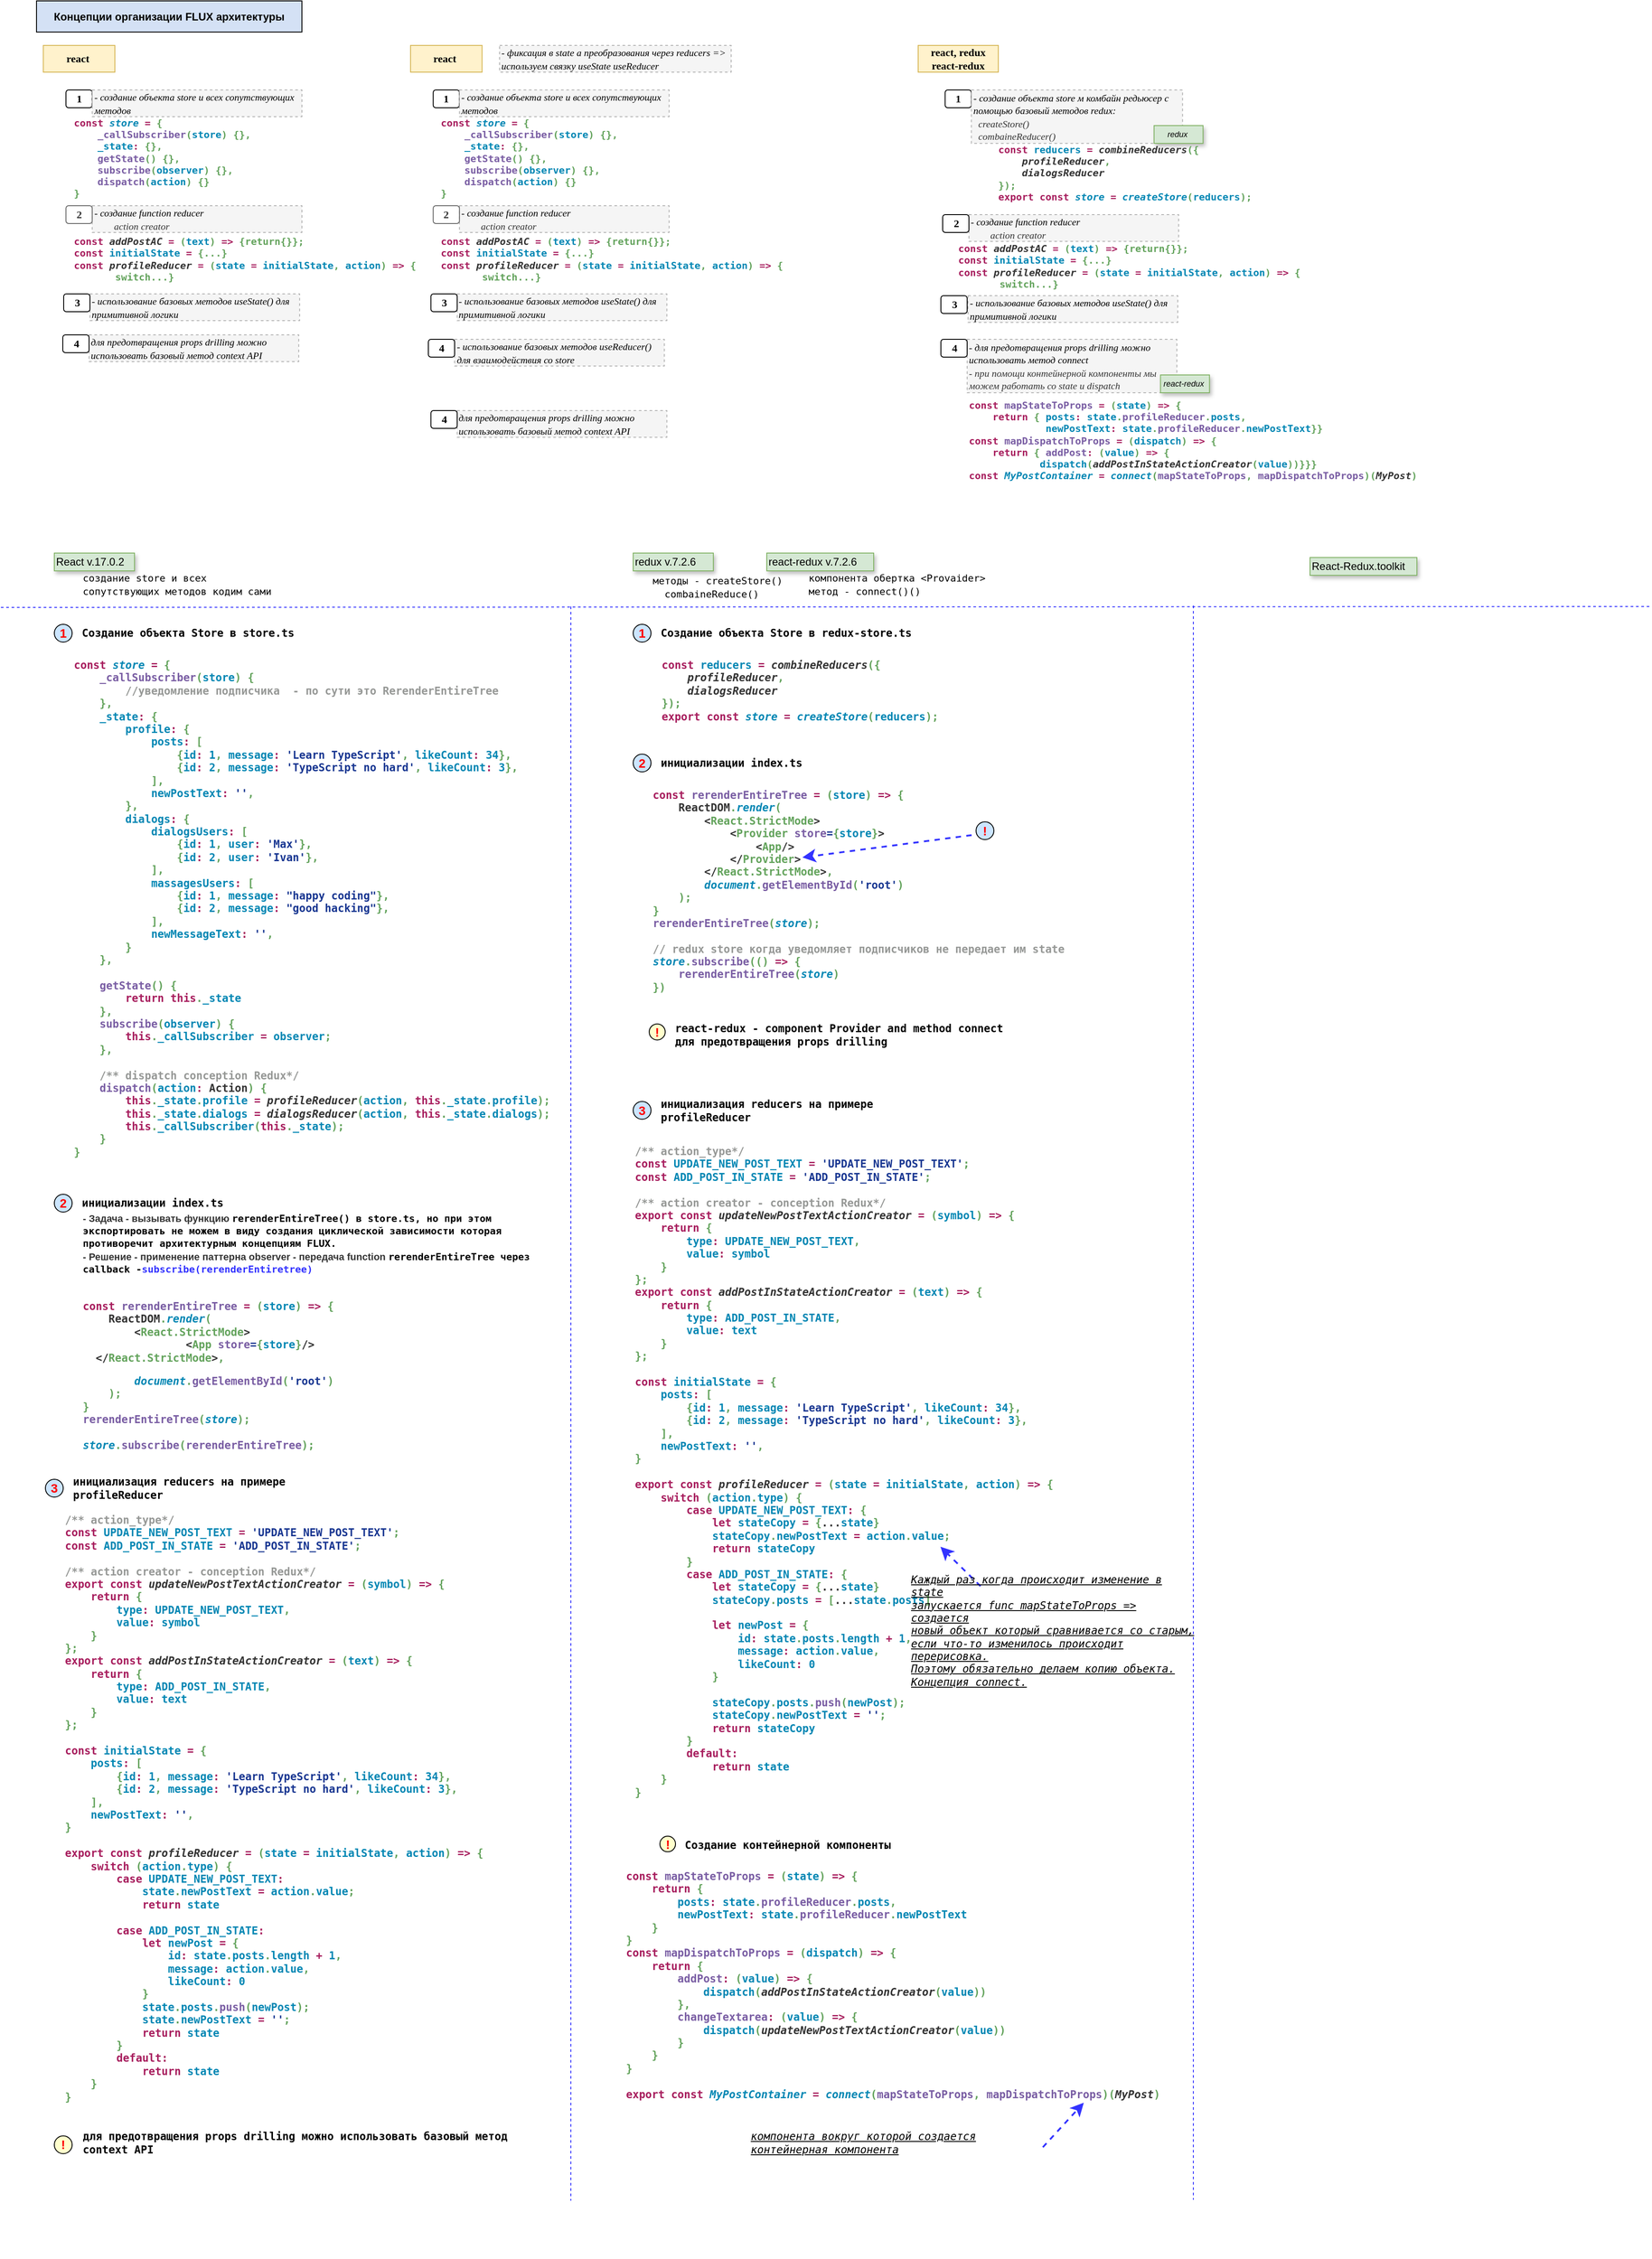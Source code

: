 <mxfile version="17.4.1" type="github" pages="2">
  <diagram id="qvrgE9RsfLInDcwIYguw" name="Conception Flux">
    <mxGraphModel dx="602" dy="309" grid="1" gridSize="10" guides="1" tooltips="1" connect="1" arrows="1" fold="1" page="1" pageScale="1" pageWidth="2339" pageHeight="3300" math="0" shadow="0">
      <root>
        <mxCell id="0" />
        <mxCell id="1" parent="0" />
        <mxCell id="BxIIAlPTyecSCrshHLg6-22" value="&lt;b&gt;Концепции организации FLUX архитектуры&lt;/b&gt;" style="rounded=0;whiteSpace=wrap;html=1;fillColor=#D4E1F5;shadow=0;strokeColor=#000000;" parent="1" vertex="1">
          <mxGeometry x="40" width="298" height="35" as="geometry" />
        </mxCell>
        <mxCell id="BxIIAlPTyecSCrshHLg6-38" value="React-Redux.toolkit" style="text;html=1;strokeColor=#82b366;fillColor=#D5E8D4;align=left;verticalAlign=middle;whiteSpace=wrap;rounded=0;glass=0;shadow=1;" parent="1" vertex="1">
          <mxGeometry x="1470" y="625" width="120" height="20" as="geometry" />
        </mxCell>
        <mxCell id="BxIIAlPTyecSCrshHLg6-42" value="&lt;pre style=&quot;color: rgb(51 , 51 , 51) ; font-family: &amp;#34;jetbrains mono&amp;#34; , monospace&quot;&gt;&lt;b&gt;&lt;span style=&quot;color: #a71d5d&quot;&gt;const &lt;/span&gt;&lt;span style=&quot;color: #0086b3 ; font-style: italic&quot;&gt;store&lt;/span&gt; &lt;span style=&quot;color: #a71d5d&quot;&gt;= &lt;/span&gt;&lt;span style=&quot;color: #63a35c&quot;&gt;{&lt;br&gt;&lt;/span&gt;&lt;span style=&quot;color: #63a35c&quot;&gt;    &lt;/span&gt;&lt;span style=&quot;color: #795da3&quot;&gt;_callSubscriber&lt;/span&gt;&lt;span style=&quot;color: #63a35c&quot;&gt;(&lt;/span&gt;&lt;span style=&quot;color: #0086b3&quot;&gt;store&lt;/span&gt;&lt;span style=&quot;color: #63a35c&quot;&gt;) {&lt;br&gt;&lt;/span&gt;&lt;span style=&quot;color: #63a35c&quot;&gt;        &lt;/span&gt;&lt;span style=&quot;color: #969896&quot;&gt;//уведомление подписчика  - по сути это RerenderEntireTree&lt;br&gt;&lt;/span&gt;&lt;span style=&quot;color: #969896&quot;&gt;    &lt;/span&gt;&lt;span style=&quot;color: #63a35c&quot;&gt;},&lt;br&gt;&lt;/span&gt;&lt;span style=&quot;color: #63a35c&quot;&gt;    &lt;/span&gt;&lt;span style=&quot;color: #0086b3&quot;&gt;_state&lt;/span&gt;&lt;span style=&quot;color: #a71d5d&quot;&gt;: &lt;/span&gt;&lt;span style=&quot;color: #63a35c&quot;&gt;{&lt;br&gt;&lt;/span&gt;&lt;span style=&quot;color: #63a35c&quot;&gt;        &lt;/span&gt;&lt;span style=&quot;color: #0086b3&quot;&gt;profile&lt;/span&gt;&lt;span style=&quot;color: #a71d5d&quot;&gt;: &lt;/span&gt;&lt;span style=&quot;color: #63a35c&quot;&gt;{&lt;br&gt;&lt;/span&gt;&lt;span style=&quot;color: #63a35c&quot;&gt;            &lt;/span&gt;&lt;span style=&quot;color: #0086b3&quot;&gt;posts&lt;/span&gt;&lt;span style=&quot;color: #a71d5d&quot;&gt;: &lt;/span&gt;&lt;span style=&quot;color: #63a35c&quot;&gt;[&lt;br&gt;&lt;/span&gt;&lt;span style=&quot;color: #63a35c&quot;&gt;                {&lt;/span&gt;&lt;span style=&quot;color: #0086b3&quot;&gt;id&lt;/span&gt;&lt;span style=&quot;color: #a71d5d&quot;&gt;: &lt;/span&gt;&lt;span style=&quot;color: #0086b3&quot;&gt;1&lt;/span&gt;&lt;span style=&quot;color: #63a35c&quot;&gt;, &lt;/span&gt;&lt;span style=&quot;color: #0086b3&quot;&gt;message&lt;/span&gt;&lt;span style=&quot;color: #a71d5d&quot;&gt;: &lt;/span&gt;&lt;span style=&quot;color: #183691&quot;&gt;&#39;Learn TypeScript&#39;&lt;/span&gt;&lt;span style=&quot;color: #63a35c&quot;&gt;, &lt;/span&gt;&lt;span style=&quot;color: #0086b3&quot;&gt;likeCount&lt;/span&gt;&lt;span style=&quot;color: #a71d5d&quot;&gt;: &lt;/span&gt;&lt;span style=&quot;color: #0086b3&quot;&gt;34&lt;/span&gt;&lt;span style=&quot;color: #63a35c&quot;&gt;},&lt;br&gt;&lt;/span&gt;&lt;span style=&quot;color: #63a35c&quot;&gt;                {&lt;/span&gt;&lt;span style=&quot;color: #0086b3&quot;&gt;id&lt;/span&gt;&lt;span style=&quot;color: #a71d5d&quot;&gt;: &lt;/span&gt;&lt;span style=&quot;color: #0086b3&quot;&gt;2&lt;/span&gt;&lt;span style=&quot;color: #63a35c&quot;&gt;, &lt;/span&gt;&lt;span style=&quot;color: #0086b3&quot;&gt;message&lt;/span&gt;&lt;span style=&quot;color: #a71d5d&quot;&gt;: &lt;/span&gt;&lt;span style=&quot;color: #183691&quot;&gt;&#39;TypeScript no hard&#39;&lt;/span&gt;&lt;span style=&quot;color: #63a35c&quot;&gt;, &lt;/span&gt;&lt;span style=&quot;color: #0086b3&quot;&gt;likeCount&lt;/span&gt;&lt;span style=&quot;color: #a71d5d&quot;&gt;: &lt;/span&gt;&lt;span style=&quot;color: #0086b3&quot;&gt;3&lt;/span&gt;&lt;span style=&quot;color: #63a35c&quot;&gt;},&lt;br&gt;&lt;/span&gt;&lt;span style=&quot;color: #63a35c&quot;&gt;            ],&lt;br&gt;&lt;/span&gt;&lt;span style=&quot;color: #63a35c&quot;&gt;            &lt;/span&gt;&lt;span style=&quot;color: #0086b3&quot;&gt;newPostText&lt;/span&gt;&lt;span style=&quot;color: #a71d5d&quot;&gt;: &lt;/span&gt;&lt;span style=&quot;color: #183691&quot;&gt;&#39;&#39;&lt;/span&gt;&lt;span style=&quot;color: #63a35c&quot;&gt;,&lt;br&gt;&lt;/span&gt;&lt;span style=&quot;color: #63a35c&quot;&gt;        },&lt;br&gt;&lt;/span&gt;&lt;span style=&quot;color: #63a35c&quot;&gt;        &lt;/span&gt;&lt;span style=&quot;color: #0086b3&quot;&gt;dialogs&lt;/span&gt;&lt;span style=&quot;color: #a71d5d&quot;&gt;: &lt;/span&gt;&lt;span style=&quot;color: #63a35c&quot;&gt;{&lt;br&gt;&lt;/span&gt;&lt;span style=&quot;color: #63a35c&quot;&gt;            &lt;/span&gt;&lt;span style=&quot;color: #0086b3&quot;&gt;dialogsUsers&lt;/span&gt;&lt;span style=&quot;color: #a71d5d&quot;&gt;: &lt;/span&gt;&lt;span style=&quot;color: #63a35c&quot;&gt;[&lt;br&gt;&lt;/span&gt;&lt;span style=&quot;color: #63a35c&quot;&gt;                {&lt;/span&gt;&lt;span style=&quot;color: #0086b3&quot;&gt;id&lt;/span&gt;&lt;span style=&quot;color: #a71d5d&quot;&gt;: &lt;/span&gt;&lt;span style=&quot;color: #0086b3&quot;&gt;1&lt;/span&gt;&lt;span style=&quot;color: #63a35c&quot;&gt;, &lt;/span&gt;&lt;span style=&quot;color: #0086b3&quot;&gt;user&lt;/span&gt;&lt;span style=&quot;color: #a71d5d&quot;&gt;: &lt;/span&gt;&lt;span style=&quot;color: #183691&quot;&gt;&#39;Max&#39;&lt;/span&gt;&lt;span style=&quot;color: #63a35c&quot;&gt;},&lt;br&gt;&lt;/span&gt;&lt;span style=&quot;color: #63a35c&quot;&gt;                {&lt;/span&gt;&lt;span style=&quot;color: #0086b3&quot;&gt;id&lt;/span&gt;&lt;span style=&quot;color: #a71d5d&quot;&gt;: &lt;/span&gt;&lt;span style=&quot;color: #0086b3&quot;&gt;2&lt;/span&gt;&lt;span style=&quot;color: #63a35c&quot;&gt;, &lt;/span&gt;&lt;span style=&quot;color: #0086b3&quot;&gt;user&lt;/span&gt;&lt;span style=&quot;color: #a71d5d&quot;&gt;: &lt;/span&gt;&lt;span style=&quot;color: #183691&quot;&gt;&#39;Ivan&#39;&lt;/span&gt;&lt;span style=&quot;color: #63a35c&quot;&gt;},&lt;/span&gt;&lt;span style=&quot;color: #63a35c&quot;&gt;&lt;br&gt;&lt;/span&gt;&lt;span style=&quot;color: #63a35c&quot;&gt;            ],&lt;br&gt;&lt;/span&gt;&lt;span style=&quot;color: #63a35c&quot;&gt;            &lt;/span&gt;&lt;span style=&quot;color: #0086b3&quot;&gt;massagesUsers&lt;/span&gt;&lt;span style=&quot;color: #a71d5d&quot;&gt;: &lt;/span&gt;&lt;span style=&quot;color: #63a35c&quot;&gt;[&lt;br&gt;&lt;/span&gt;&lt;span style=&quot;color: #63a35c&quot;&gt;                {&lt;/span&gt;&lt;span style=&quot;color: #0086b3&quot;&gt;id&lt;/span&gt;&lt;span style=&quot;color: #a71d5d&quot;&gt;: &lt;/span&gt;&lt;span style=&quot;color: #0086b3&quot;&gt;1&lt;/span&gt;&lt;span style=&quot;color: #63a35c&quot;&gt;, &lt;/span&gt;&lt;span style=&quot;color: #0086b3&quot;&gt;message&lt;/span&gt;&lt;span style=&quot;color: #a71d5d&quot;&gt;: &lt;/span&gt;&lt;span style=&quot;color: #183691&quot;&gt;&quot;happy coding&quot;&lt;/span&gt;&lt;span style=&quot;color: #63a35c&quot;&gt;},&lt;br&gt;&lt;/span&gt;&lt;span style=&quot;color: #63a35c&quot;&gt;                {&lt;/span&gt;&lt;span style=&quot;color: #0086b3&quot;&gt;id&lt;/span&gt;&lt;span style=&quot;color: #a71d5d&quot;&gt;: &lt;/span&gt;&lt;span style=&quot;color: #0086b3&quot;&gt;2&lt;/span&gt;&lt;span style=&quot;color: #63a35c&quot;&gt;, &lt;/span&gt;&lt;span style=&quot;color: #0086b3&quot;&gt;message&lt;/span&gt;&lt;span style=&quot;color: #a71d5d&quot;&gt;: &lt;/span&gt;&lt;span style=&quot;color: #183691&quot;&gt;&quot;good hacking&quot;&lt;/span&gt;&lt;span style=&quot;color: #63a35c&quot;&gt;},&lt;/span&gt;&lt;span style=&quot;color: #63a35c&quot;&gt;&lt;br&gt;&lt;/span&gt;&lt;span style=&quot;color: #63a35c&quot;&gt;            ],&lt;br&gt;&lt;/span&gt;&lt;span style=&quot;color: #63a35c&quot;&gt;            &lt;/span&gt;&lt;span style=&quot;color: #0086b3&quot;&gt;newMessageText&lt;/span&gt;&lt;span style=&quot;color: #a71d5d&quot;&gt;: &lt;/span&gt;&lt;span style=&quot;color: #183691&quot;&gt;&#39;&#39;&lt;/span&gt;&lt;span style=&quot;color: #63a35c&quot;&gt;,&lt;br&gt;&lt;/span&gt;&lt;span style=&quot;color: #63a35c&quot;&gt;        }&lt;br&gt;&lt;/span&gt;&lt;span style=&quot;color: #63a35c&quot;&gt;    },&lt;br&gt;&lt;/span&gt;&lt;span style=&quot;color: #63a35c&quot;&gt;&lt;br&gt;&lt;/span&gt;&lt;span style=&quot;color: #63a35c&quot;&gt;    &lt;/span&gt;&lt;span style=&quot;color: #795da3&quot;&gt;getState&lt;/span&gt;&lt;span style=&quot;color: #63a35c&quot;&gt;() {&lt;br&gt;&lt;/span&gt;&lt;span style=&quot;color: #63a35c&quot;&gt;        &lt;/span&gt;&lt;span style=&quot;color: #a71d5d&quot;&gt;return this&lt;/span&gt;&lt;span style=&quot;color: #63a35c&quot;&gt;.&lt;/span&gt;&lt;span style=&quot;color: #0086b3&quot;&gt;_state&lt;br&gt;&lt;/span&gt;&lt;span style=&quot;color: #0086b3&quot;&gt;    &lt;/span&gt;&lt;span style=&quot;color: #63a35c&quot;&gt;},&lt;br&gt;&lt;/span&gt;&lt;span style=&quot;color: #63a35c&quot;&gt;    &lt;/span&gt;&lt;span style=&quot;color: #795da3&quot;&gt;subscribe&lt;/span&gt;&lt;span style=&quot;color: #63a35c&quot;&gt;(&lt;/span&gt;&lt;span style=&quot;color: #0086b3&quot;&gt;observer&lt;/span&gt;&lt;span style=&quot;color: #63a35c&quot;&gt;) {&lt;br&gt;&lt;/span&gt;&lt;span style=&quot;color: #63a35c&quot;&gt;        &lt;/span&gt;&lt;span style=&quot;color: #a71d5d&quot;&gt;this&lt;/span&gt;&lt;span style=&quot;color: #63a35c&quot;&gt;.&lt;/span&gt;&lt;span style=&quot;color: #0086b3&quot;&gt;_callSubscriber &lt;/span&gt;&lt;span style=&quot;color: #a71d5d&quot;&gt;= &lt;/span&gt;&lt;span style=&quot;color: #0086b3&quot;&gt;observer&lt;/span&gt;&lt;span style=&quot;color: #63a35c&quot;&gt;;&lt;br&gt;&lt;/span&gt;&lt;span style=&quot;color: #63a35c&quot;&gt;    },&lt;br&gt;&lt;/span&gt;&lt;span style=&quot;color: #63a35c&quot;&gt;&lt;br&gt;&lt;/span&gt;&lt;span style=&quot;color: #63a35c&quot;&gt;    &lt;/span&gt;&lt;span style=&quot;color: #969896&quot;&gt;/** dispatch conception Redux*/&lt;br&gt;&lt;/span&gt;&lt;span style=&quot;color: #969896&quot;&gt;    &lt;/span&gt;&lt;span style=&quot;color: #795da3&quot;&gt;dispatch&lt;/span&gt;&lt;span style=&quot;color: #63a35c&quot;&gt;(&lt;/span&gt;&lt;span style=&quot;color: #0086b3&quot;&gt;action&lt;/span&gt;&lt;span style=&quot;color: #a71d5d&quot;&gt;: &lt;/span&gt;Action&lt;span style=&quot;color: #63a35c&quot;&gt;) {&lt;br&gt;&lt;/span&gt;&lt;span style=&quot;color: #63a35c&quot;&gt;        &lt;/span&gt;&lt;span style=&quot;color: #a71d5d&quot;&gt;this&lt;/span&gt;&lt;span style=&quot;color: #63a35c&quot;&gt;.&lt;/span&gt;&lt;span style=&quot;color: #0086b3&quot;&gt;_state&lt;/span&gt;&lt;span style=&quot;color: #63a35c&quot;&gt;.&lt;/span&gt;&lt;span style=&quot;color: #0086b3&quot;&gt;profile &lt;/span&gt;&lt;span style=&quot;color: #a71d5d&quot;&gt;= &lt;/span&gt;&lt;span style=&quot;font-style: italic&quot;&gt;profileReducer&lt;/span&gt;&lt;span style=&quot;color: #63a35c&quot;&gt;(&lt;/span&gt;&lt;span style=&quot;color: #0086b3&quot;&gt;action&lt;/span&gt;&lt;span style=&quot;color: #63a35c&quot;&gt;, &lt;/span&gt;&lt;span style=&quot;color: #a71d5d&quot;&gt;this&lt;/span&gt;&lt;span style=&quot;color: #63a35c&quot;&gt;.&lt;/span&gt;&lt;span style=&quot;color: #0086b3&quot;&gt;_state&lt;/span&gt;&lt;span style=&quot;color: #63a35c&quot;&gt;.&lt;/span&gt;&lt;span style=&quot;color: #0086b3&quot;&gt;profile&lt;/span&gt;&lt;span style=&quot;color: #63a35c&quot;&gt;);&lt;br&gt;&lt;/span&gt;&lt;span style=&quot;color: #63a35c&quot;&gt;        &lt;/span&gt;&lt;span style=&quot;color: #a71d5d&quot;&gt;this&lt;/span&gt;&lt;span style=&quot;color: #63a35c&quot;&gt;.&lt;/span&gt;&lt;span style=&quot;color: #0086b3&quot;&gt;_state&lt;/span&gt;&lt;span style=&quot;color: #63a35c&quot;&gt;.&lt;/span&gt;&lt;span style=&quot;color: #0086b3&quot;&gt;dialogs &lt;/span&gt;&lt;span style=&quot;color: #a71d5d&quot;&gt;= &lt;/span&gt;&lt;span style=&quot;font-style: italic&quot;&gt;dialogsReducer&lt;/span&gt;&lt;span style=&quot;color: #63a35c&quot;&gt;(&lt;/span&gt;&lt;span style=&quot;color: #0086b3&quot;&gt;action&lt;/span&gt;&lt;span style=&quot;color: #63a35c&quot;&gt;, &lt;/span&gt;&lt;span style=&quot;color: #a71d5d&quot;&gt;this&lt;/span&gt;&lt;span style=&quot;color: #63a35c&quot;&gt;.&lt;/span&gt;&lt;span style=&quot;color: #0086b3&quot;&gt;_state&lt;/span&gt;&lt;span style=&quot;color: #63a35c&quot;&gt;.&lt;/span&gt;&lt;span style=&quot;color: #0086b3&quot;&gt;dialogs&lt;/span&gt;&lt;span style=&quot;color: #63a35c&quot;&gt;);&lt;br&gt;&lt;/span&gt;&lt;span style=&quot;color: #63a35c&quot;&gt;        &lt;/span&gt;&lt;span style=&quot;color: #a71d5d&quot;&gt;this&lt;/span&gt;&lt;span style=&quot;color: #63a35c&quot;&gt;.&lt;/span&gt;&lt;span style=&quot;color: #0086b3&quot;&gt;_callSubscriber&lt;/span&gt;&lt;span style=&quot;color: #63a35c&quot;&gt;(&lt;/span&gt;&lt;span style=&quot;color: #a71d5d&quot;&gt;this&lt;/span&gt;&lt;span style=&quot;color: #63a35c&quot;&gt;.&lt;/span&gt;&lt;span style=&quot;color: #0086b3&quot;&gt;_state&lt;/span&gt;&lt;span style=&quot;color: #63a35c&quot;&gt;);&lt;br&gt;&lt;/span&gt;&lt;span style=&quot;color: #63a35c&quot;&gt;    }&lt;br&gt;&lt;/span&gt;&lt;span style=&quot;color: #63a35c&quot;&gt;}&lt;/span&gt;&lt;/b&gt;&lt;/pre&gt;" style="text;whiteSpace=wrap;html=1;fontColor=#000000;labelBackgroundColor=none;" parent="1" vertex="1">
          <mxGeometry x="79.5" y="720" width="490.87" height="590" as="geometry" />
        </mxCell>
        <mxCell id="BxIIAlPTyecSCrshHLg6-45" value="" style="group" parent="1" vertex="1" connectable="0">
          <mxGeometry x="60" y="620" width="100.87" height="30" as="geometry" />
        </mxCell>
        <mxCell id="BxIIAlPTyecSCrshHLg6-21" value="React v.17.0.2" style="text;html=1;strokeColor=#82b366;fillColor=#D5E8D4;align=left;verticalAlign=middle;whiteSpace=wrap;rounded=0;glass=0;shadow=1;" parent="BxIIAlPTyecSCrshHLg6-45" vertex="1">
          <mxGeometry width="90" height="20" as="geometry" />
        </mxCell>
        <mxCell id="BxIIAlPTyecSCrshHLg6-46" value="&lt;pre style=&quot;color: rgb(51 , 51 , 51) ; font-family: &amp;#34;jetbrains mono&amp;#34; , monospace&quot;&gt;&lt;b&gt;&lt;span style=&quot;color: #a71d5d&quot;&gt;const &lt;/span&gt;&lt;span style=&quot;color: #795da3&quot;&gt;rerenderEntireTree &lt;/span&gt;&lt;span style=&quot;color: #a71d5d&quot;&gt;= &lt;/span&gt;&lt;span style=&quot;color: #63a35c&quot;&gt;(&lt;/span&gt;&lt;span style=&quot;color: #0086b3&quot;&gt;store&lt;/span&gt;&lt;span style=&quot;color: #63a35c&quot;&gt;) &lt;/span&gt;&lt;span style=&quot;color: #a71d5d&quot;&gt;=&amp;gt; &lt;/span&gt;&lt;span style=&quot;color: #63a35c&quot;&gt;{&lt;br&gt;&lt;/span&gt;&lt;span style=&quot;color: #63a35c&quot;&gt;    &lt;/span&gt;ReactDOM&lt;span style=&quot;color: #63a35c&quot;&gt;.&lt;/span&gt;&lt;span style=&quot;color: #0086b3 ; font-style: italic&quot;&gt;render&lt;/span&gt;&lt;span style=&quot;color: #63a35c&quot;&gt;(&lt;br&gt;&lt;/span&gt;&lt;span style=&quot;color: #63a35c&quot;&gt;        &lt;/span&gt;&amp;lt;&lt;span style=&quot;color: #63a35c&quot;&gt;React.StrictMode&lt;/span&gt;&amp;gt;&lt;br&gt;                &amp;lt;&lt;span style=&quot;color: #63a35c&quot;&gt;App &lt;/span&gt;&lt;/b&gt;&lt;b&gt;&lt;span style=&quot;color: rgb(121 , 93 , 163)&quot;&gt;store&lt;/span&gt;&lt;span style=&quot;color: rgb(24 , 54 , 145)&quot;&gt;=&lt;/span&gt;&lt;span style=&quot;color: rgb(99 , 163 , 92)&quot;&gt;{&lt;/span&gt;&lt;span style=&quot;color: rgb(0 , 134 , 179)&quot;&gt;store&lt;/span&gt;&lt;span style=&quot;color: rgb(99 , 163 , 92)&quot;&gt;}&lt;/span&gt;&lt;/b&gt;&lt;b&gt;/&amp;gt;&lt;/b&gt;&lt;b style=&quot;white-space: normal&quot;&gt;&amp;nbsp; &amp;nbsp; &amp;nbsp; &amp;nbsp; &lt;span style=&quot;white-space: pre&quot;&gt; &lt;span style=&quot;white-space: pre&quot;&gt;	&lt;/span&gt;&lt;/span&gt;&amp;lt;/&lt;span style=&quot;color: #63a35c&quot;&gt;React.StrictMode&lt;/span&gt;&amp;gt;&lt;span style=&quot;color: #63a35c&quot;&gt;,&lt;/span&gt;&lt;/b&gt;&lt;/pre&gt;&lt;pre style=&quot;color: rgb(51 , 51 , 51) ; font-family: &amp;#34;jetbrains mono&amp;#34; , monospace&quot;&gt;&lt;b&gt;&lt;span style=&quot;color: #63a35c&quot;&gt;        &lt;/span&gt;&lt;span style=&quot;color: #0086b3 ; font-style: italic&quot;&gt;document&lt;/span&gt;&lt;span style=&quot;color: #63a35c&quot;&gt;.&lt;/span&gt;&lt;span style=&quot;color: #795da3&quot;&gt;getElementById&lt;/span&gt;&lt;span style=&quot;color: #63a35c&quot;&gt;(&lt;/span&gt;&lt;span style=&quot;color: #183691&quot;&gt;&#39;root&#39;&lt;/span&gt;&lt;span style=&quot;color: #63a35c&quot;&gt;)&lt;br&gt;&lt;/span&gt;&lt;span style=&quot;color: #63a35c&quot;&gt;    );&lt;br&gt;&lt;/span&gt;&lt;span style=&quot;color: #63a35c&quot;&gt;}&lt;br&gt;&lt;/span&gt;&lt;span style=&quot;color: #795da3&quot;&gt;rerenderEntireTree&lt;/span&gt;&lt;span style=&quot;color: #63a35c&quot;&gt;(&lt;/span&gt;&lt;span style=&quot;color: #0086b3 ; font-style: italic&quot;&gt;store&lt;/span&gt;&lt;span style=&quot;color: #63a35c&quot;&gt;);&lt;br&gt;&lt;/span&gt;&lt;span style=&quot;color: #63a35c&quot;&gt;&lt;br&gt;&lt;/span&gt;&lt;span style=&quot;color: #0086b3 ; font-style: italic&quot;&gt;store&lt;/span&gt;&lt;span style=&quot;color: #63a35c&quot;&gt;.&lt;/span&gt;&lt;span style=&quot;color: #795da3&quot;&gt;subscribe&lt;/span&gt;&lt;span style=&quot;color: #63a35c&quot;&gt;(&lt;/span&gt;&lt;span style=&quot;color: #795da3&quot;&gt;rerenderEntireTree&lt;/span&gt;&lt;span style=&quot;color: #63a35c&quot;&gt;); &lt;/span&gt;&lt;/b&gt;&lt;/pre&gt;" style="text;whiteSpace=wrap;html=1;fontSize=12;fontColor=#000000;labelBackgroundColor=none;" parent="1" vertex="1">
          <mxGeometry x="90" y="1440" width="340" height="200" as="geometry" />
        </mxCell>
        <mxCell id="BxIIAlPTyecSCrshHLg6-48" value="" style="group" parent="1" vertex="1" connectable="0">
          <mxGeometry x="60" y="690" width="369.57" height="40" as="geometry" />
        </mxCell>
        <mxCell id="BxIIAlPTyecSCrshHLg6-3" value="&lt;font&gt;&lt;span style=&quot;color: rgb(0 , 0 , 0) ; font-family: &amp;#34;jetbrains mono&amp;#34; , monospace&quot;&gt;&lt;b&gt;Создание объекта Store в store.ts&lt;/b&gt;&lt;br&gt;&lt;/span&gt;&lt;/font&gt;" style="text;html=1;strokeColor=none;fillColor=none;align=left;verticalAlign=middle;whiteSpace=wrap;rounded=0;labelBackgroundColor=none;labelBorderColor=none;fontFamily=Helvetica;fontSize=12;fontColor=#333333;" parent="BxIIAlPTyecSCrshHLg6-48" vertex="1">
          <mxGeometry x="28.7" width="340.87" height="40" as="geometry" />
        </mxCell>
        <mxCell id="BxIIAlPTyecSCrshHLg6-47" value="1" style="ellipse;whiteSpace=wrap;html=1;aspect=fixed;fontSize=14;fontColor=#FF0000;fillColor=#CCE5FF;fontStyle=1" parent="BxIIAlPTyecSCrshHLg6-48" vertex="1">
          <mxGeometry y="10" width="20" height="20" as="geometry" />
        </mxCell>
        <mxCell id="BxIIAlPTyecSCrshHLg6-49" value="" style="group" parent="1" vertex="1" connectable="0">
          <mxGeometry x="60" y="1330" width="369.57" height="40" as="geometry" />
        </mxCell>
        <mxCell id="BxIIAlPTyecSCrshHLg6-50" value="&lt;font&gt;&lt;span style=&quot;color: rgb(0 , 0 , 0) ; font-family: &amp;#34;jetbrains mono&amp;#34; , monospace&quot;&gt;&lt;b&gt;инициализации index.ts&lt;/b&gt;&lt;br&gt;&lt;/span&gt;&lt;/font&gt;" style="text;html=1;strokeColor=none;fillColor=none;align=left;verticalAlign=middle;whiteSpace=wrap;rounded=0;labelBackgroundColor=none;labelBorderColor=none;fontFamily=Helvetica;fontSize=12;fontColor=#333333;" parent="BxIIAlPTyecSCrshHLg6-49" vertex="1">
          <mxGeometry x="28.7" width="340.87" height="40" as="geometry" />
        </mxCell>
        <mxCell id="BxIIAlPTyecSCrshHLg6-51" value="2" style="ellipse;whiteSpace=wrap;html=1;aspect=fixed;fontSize=14;fontColor=#FF0000;fillColor=#CCE5FF;fontStyle=1" parent="BxIIAlPTyecSCrshHLg6-49" vertex="1">
          <mxGeometry y="10" width="20" height="20" as="geometry" />
        </mxCell>
        <mxCell id="BxIIAlPTyecSCrshHLg6-52" value="&lt;font style=&quot;font-size: 11px&quot;&gt;&lt;b&gt;- Задача - вызывать функцию&amp;nbsp;&lt;span style=&quot;color: rgb(0 , 0 , 0) ; font-family: &amp;#34;jetbrains mono&amp;#34; , monospace&quot;&gt;rerenderEntireTree() в store.ts, но при этом экспортировать не можем в виду создания циклической зависимости которая противоречит архитектурным концепциям FLUX.&amp;nbsp;&lt;br&gt;&lt;/span&gt;&lt;/b&gt;&lt;/font&gt;&lt;font style=&quot;font-size: 11px&quot;&gt;&lt;font style=&quot;font-size: 11px&quot;&gt;&lt;b&gt;- Решение - применение паттерна observer - передача function&amp;nbsp;&lt;/b&gt;&lt;b&gt;&lt;span style=&quot;color: rgb(0 , 0 , 0) ; font-family: &amp;#34;jetbrains mono&amp;#34; , monospace&quot;&gt;rerenderEntireTree через callback -&lt;/span&gt;&lt;/b&gt;&lt;span style=&quot;font-family: &amp;#34;jetbrains mono&amp;#34; , monospace&quot;&gt;&lt;font color=&quot;#3333ff&quot; style=&quot;font-size: 11px&quot;&gt;&lt;b&gt;subscribe(rerenderEntiretree)&lt;/b&gt;&lt;/font&gt;&lt;/span&gt;&lt;b&gt;&lt;span style=&quot;color: rgb(0 , 0 , 0) ; font-family: &amp;#34;jetbrains mono&amp;#34; , monospace&quot;&gt;&amp;nbsp;&lt;/span&gt;&lt;/b&gt;&lt;/font&gt;&lt;b style=&quot;font-size: 11px&quot;&gt;&lt;span style=&quot;color: rgb(0 , 0 , 0) ; font-family: &amp;#34;jetbrains mono&amp;#34; , monospace&quot;&gt;&lt;br&gt;&lt;/span&gt;&lt;/b&gt;&lt;/font&gt;" style="text;html=1;strokeColor=none;fillColor=none;align=left;verticalAlign=middle;whiteSpace=wrap;rounded=0;labelBackgroundColor=none;labelBorderColor=none;fontFamily=Helvetica;fontSize=12;fontColor=#333333;" parent="1" vertex="1">
          <mxGeometry x="90" y="1360" width="529" height="70" as="geometry" />
        </mxCell>
        <mxCell id="BxIIAlPTyecSCrshHLg6-55" value="" style="group" parent="1" vertex="1" connectable="0">
          <mxGeometry x="50" y="1650" width="369.57" height="40" as="geometry" />
        </mxCell>
        <mxCell id="BxIIAlPTyecSCrshHLg6-56" value="&lt;font&gt;&lt;span style=&quot;color: rgb(0 , 0 , 0) ; font-family: &amp;#34;jetbrains mono&amp;#34; , monospace&quot;&gt;&lt;b&gt;инициализация reducers на примере profileReducer&lt;/b&gt;&lt;br&gt;&lt;/span&gt;&lt;/font&gt;" style="text;html=1;strokeColor=none;fillColor=none;align=left;verticalAlign=middle;whiteSpace=wrap;rounded=0;labelBackgroundColor=none;labelBorderColor=none;fontFamily=Helvetica;fontSize=12;fontColor=#333333;" parent="BxIIAlPTyecSCrshHLg6-55" vertex="1">
          <mxGeometry x="28.7" width="340.87" height="40" as="geometry" />
        </mxCell>
        <mxCell id="BxIIAlPTyecSCrshHLg6-57" value="3" style="ellipse;whiteSpace=wrap;html=1;aspect=fixed;fontSize=14;fontColor=#FF0000;fillColor=#CCE5FF;fontStyle=1" parent="BxIIAlPTyecSCrshHLg6-55" vertex="1">
          <mxGeometry y="10" width="20" height="20" as="geometry" />
        </mxCell>
        <mxCell id="BxIIAlPTyecSCrshHLg6-60" value="&lt;pre style=&quot;font-family: &amp;#34;jetbrains mono&amp;#34; , monospace ; color: rgb(51 , 51 , 51)&quot;&gt;&lt;b&gt;&lt;span style=&quot;color: #969896&quot;&gt;/** action_type*/&lt;br&gt;&lt;/span&gt;&lt;span style=&quot;color: #a71d5d&quot;&gt;const &lt;/span&gt;&lt;span style=&quot;color: #0086b3&quot;&gt;UPDATE_NEW_POST_TEXT &lt;/span&gt;&lt;span style=&quot;color: #a71d5d&quot;&gt;= &lt;/span&gt;&lt;span style=&quot;color: #183691&quot;&gt;&#39;UPDATE_NEW_POST_TEXT&#39;&lt;/span&gt;&lt;span style=&quot;color: #63a35c&quot;&gt;;&lt;br&gt;&lt;/span&gt;&lt;span style=&quot;color: #a71d5d&quot;&gt;const &lt;/span&gt;&lt;span style=&quot;color: #0086b3&quot;&gt;ADD_POST_IN_STATE&lt;/span&gt;&lt;span style=&quot;color: #a71d5d&quot;&gt; = &lt;/span&gt;&lt;span style=&quot;color: #183691&quot;&gt;&#39;ADD_POST_IN_STATE&#39;&lt;/span&gt;&lt;span style=&quot;color: #63a35c&quot;&gt;;&lt;br&gt;&lt;/span&gt;&lt;span style=&quot;color: #63a35c&quot;&gt;&lt;br&gt;&lt;/span&gt;&lt;span style=&quot;color: #969896&quot;&gt;/** action creator - conception Redux*/&lt;br&gt;&lt;/span&gt;&lt;span style=&quot;color: #a71d5d&quot;&gt;export const &lt;/span&gt;&lt;span style=&quot;font-style: italic&quot;&gt;updateNewPostTextActionCreator &lt;/span&gt;&lt;span style=&quot;color: #a71d5d&quot;&gt;= &lt;/span&gt;&lt;span style=&quot;color: #63a35c&quot;&gt;(&lt;/span&gt;&lt;span style=&quot;color: #0086b3&quot;&gt;symbol&lt;/span&gt;&lt;span style=&quot;color: #63a35c&quot;&gt;) &lt;/span&gt;&lt;span style=&quot;color: #a71d5d&quot;&gt;=&amp;gt; &lt;/span&gt;&lt;span style=&quot;color: #63a35c&quot;&gt;{&lt;br&gt;&lt;/span&gt;&lt;span style=&quot;color: #63a35c&quot;&gt;    &lt;/span&gt;&lt;span style=&quot;color: #a71d5d&quot;&gt;return &lt;/span&gt;&lt;span style=&quot;color: #63a35c&quot;&gt;{&lt;br&gt;&lt;/span&gt;&lt;span style=&quot;color: #63a35c&quot;&gt;        &lt;/span&gt;&lt;span style=&quot;color: #0086b3&quot;&gt;type&lt;/span&gt;&lt;span style=&quot;color: #a71d5d&quot;&gt;: &lt;/span&gt;&lt;span style=&quot;color: #0086b3&quot;&gt;UPDATE_NEW_POST_TEXT&lt;/span&gt;&lt;span style=&quot;color: #63a35c&quot;&gt;,&lt;br&gt;&lt;/span&gt;&lt;span style=&quot;color: #63a35c&quot;&gt;        &lt;/span&gt;&lt;span style=&quot;color: #0086b3&quot;&gt;value&lt;/span&gt;&lt;span style=&quot;color: #a71d5d&quot;&gt;: &lt;/span&gt;&lt;span style=&quot;color: #0086b3&quot;&gt;symbol&lt;br&gt;&lt;/span&gt;&lt;span style=&quot;color: #0086b3&quot;&gt;    &lt;/span&gt;&lt;span style=&quot;color: #63a35c&quot;&gt;}&lt;br&gt;&lt;/span&gt;&lt;span style=&quot;color: #63a35c&quot;&gt;};&lt;br&gt;&lt;/span&gt;&lt;span style=&quot;color: #a71d5d&quot;&gt;export const &lt;/span&gt;&lt;span style=&quot;font-style: italic&quot;&gt;addPostInStateActionCreator &lt;/span&gt;&lt;span style=&quot;color: #a71d5d&quot;&gt;= &lt;/span&gt;&lt;span style=&quot;color: #63a35c&quot;&gt;(&lt;/span&gt;&lt;span style=&quot;color: #0086b3&quot;&gt;text&lt;/span&gt;&lt;span style=&quot;color: #63a35c&quot;&gt;) &lt;/span&gt;&lt;span style=&quot;color: #a71d5d&quot;&gt;=&amp;gt; &lt;/span&gt;&lt;span style=&quot;color: #63a35c&quot;&gt;{&lt;br&gt;&lt;/span&gt;&lt;span style=&quot;color: #63a35c&quot;&gt;    &lt;/span&gt;&lt;span style=&quot;color: #a71d5d&quot;&gt;return &lt;/span&gt;&lt;span style=&quot;color: #63a35c&quot;&gt;{&lt;br&gt;&lt;/span&gt;&lt;span style=&quot;color: #63a35c&quot;&gt;        &lt;/span&gt;&lt;span style=&quot;color: #0086b3&quot;&gt;type&lt;/span&gt;&lt;span style=&quot;color: #a71d5d&quot;&gt;: &lt;/span&gt;&lt;span style=&quot;color: #0086b3&quot;&gt;ADD_POST_IN_STATE&lt;/span&gt;&lt;span style=&quot;color: #63a35c&quot;&gt;,&lt;br&gt;&lt;/span&gt;&lt;span style=&quot;color: #63a35c&quot;&gt;        &lt;/span&gt;&lt;span style=&quot;color: #0086b3&quot;&gt;value&lt;/span&gt;&lt;span style=&quot;color: #a71d5d&quot;&gt;: &lt;/span&gt;&lt;span style=&quot;color: #0086b3&quot;&gt;text&lt;br&gt;&lt;/span&gt;&lt;span style=&quot;color: #0086b3&quot;&gt;    &lt;/span&gt;&lt;span style=&quot;color: #63a35c&quot;&gt;}&lt;br&gt;&lt;/span&gt;&lt;span style=&quot;color: #63a35c&quot;&gt;};&lt;br&gt;&lt;/span&gt;&lt;span style=&quot;color: #63a35c&quot;&gt;&lt;br&gt;&lt;/span&gt;&lt;span style=&quot;color: #a71d5d&quot;&gt;const &lt;/span&gt;&lt;span style=&quot;color: #0086b3&quot;&gt;initialState &lt;/span&gt;&lt;span style=&quot;color: #a71d5d&quot;&gt;= &lt;/span&gt;&lt;span style=&quot;color: #63a35c&quot;&gt;{&lt;br&gt;&lt;/span&gt;&lt;span style=&quot;color: #63a35c&quot;&gt;    &lt;/span&gt;&lt;span style=&quot;color: #0086b3&quot;&gt;posts&lt;/span&gt;&lt;span style=&quot;color: #a71d5d&quot;&gt;: &lt;/span&gt;&lt;span style=&quot;color: #63a35c&quot;&gt;[&lt;br&gt;&lt;/span&gt;&lt;span style=&quot;color: #63a35c&quot;&gt;        {&lt;/span&gt;&lt;span style=&quot;color: #0086b3&quot;&gt;id&lt;/span&gt;&lt;span style=&quot;color: #a71d5d&quot;&gt;: &lt;/span&gt;&lt;span style=&quot;color: #0086b3&quot;&gt;1&lt;/span&gt;&lt;span style=&quot;color: #63a35c&quot;&gt;, &lt;/span&gt;&lt;span style=&quot;color: #0086b3&quot;&gt;message&lt;/span&gt;&lt;span style=&quot;color: #a71d5d&quot;&gt;: &lt;/span&gt;&lt;span style=&quot;color: #183691&quot;&gt;&#39;Learn TypeScript&#39;&lt;/span&gt;&lt;span style=&quot;color: #63a35c&quot;&gt;, &lt;/span&gt;&lt;span style=&quot;color: #0086b3&quot;&gt;likeCount&lt;/span&gt;&lt;span style=&quot;color: #a71d5d&quot;&gt;: &lt;/span&gt;&lt;span style=&quot;color: #0086b3&quot;&gt;34&lt;/span&gt;&lt;span style=&quot;color: #63a35c&quot;&gt;},&lt;br&gt;&lt;/span&gt;&lt;span style=&quot;color: #63a35c&quot;&gt;        {&lt;/span&gt;&lt;span style=&quot;color: #0086b3&quot;&gt;id&lt;/span&gt;&lt;span style=&quot;color: #a71d5d&quot;&gt;: &lt;/span&gt;&lt;span style=&quot;color: #0086b3&quot;&gt;2&lt;/span&gt;&lt;span style=&quot;color: #63a35c&quot;&gt;, &lt;/span&gt;&lt;span style=&quot;color: #0086b3&quot;&gt;message&lt;/span&gt;&lt;span style=&quot;color: #a71d5d&quot;&gt;: &lt;/span&gt;&lt;span style=&quot;color: #183691&quot;&gt;&#39;TypeScript no hard&#39;&lt;/span&gt;&lt;span style=&quot;color: #63a35c&quot;&gt;, &lt;/span&gt;&lt;span style=&quot;color: #0086b3&quot;&gt;likeCount&lt;/span&gt;&lt;span style=&quot;color: #a71d5d&quot;&gt;: &lt;/span&gt;&lt;span style=&quot;color: #0086b3&quot;&gt;3&lt;/span&gt;&lt;span style=&quot;color: #63a35c&quot;&gt;},&lt;br&gt;&lt;/span&gt;&lt;span style=&quot;color: #63a35c&quot;&gt;    ],&lt;br&gt;&lt;/span&gt;&lt;span style=&quot;color: #63a35c&quot;&gt;    &lt;/span&gt;&lt;span style=&quot;color: #0086b3&quot;&gt;newPostText&lt;/span&gt;&lt;span style=&quot;color: #a71d5d&quot;&gt;: &lt;/span&gt;&lt;span style=&quot;color: #183691&quot;&gt;&#39;&#39;&lt;/span&gt;&lt;span style=&quot;color: #63a35c&quot;&gt;,&lt;br&gt;&lt;/span&gt;&lt;span style=&quot;color: #63a35c&quot;&gt;}&lt;br&gt;&lt;/span&gt;&lt;span style=&quot;color: #63a35c&quot;&gt;&lt;br&gt;&lt;/span&gt;&lt;span style=&quot;color: #a71d5d&quot;&gt;export const &lt;/span&gt;&lt;span style=&quot;font-style: italic&quot;&gt;profileReducer &lt;/span&gt;&lt;span style=&quot;color: #a71d5d&quot;&gt;= &lt;/span&gt;&lt;span style=&quot;color: #63a35c&quot;&gt;(&lt;/span&gt;&lt;span style=&quot;color: #0086b3&quot;&gt;state&lt;/span&gt; &lt;span style=&quot;color: #a71d5d&quot;&gt;= &lt;/span&gt;&lt;span style=&quot;color: #0086b3&quot;&gt;initialState&lt;/span&gt;&lt;span style=&quot;color: #63a35c&quot;&gt;, &lt;/span&gt;&lt;span style=&quot;color: #0086b3&quot;&gt;action&lt;/span&gt;&lt;span style=&quot;color: #63a35c&quot;&gt;) &lt;/span&gt;&lt;span style=&quot;color: #a71d5d&quot;&gt;=&amp;gt; &lt;/span&gt;&lt;span style=&quot;color: #63a35c&quot;&gt;{&lt;br&gt;&lt;/span&gt;&lt;span style=&quot;color: #63a35c&quot;&gt;    &lt;/span&gt;&lt;span style=&quot;color: #a71d5d&quot;&gt;switch &lt;/span&gt;&lt;span style=&quot;color: #63a35c&quot;&gt;(&lt;/span&gt;&lt;span style=&quot;color: #0086b3&quot;&gt;action&lt;/span&gt;&lt;span style=&quot;color: #63a35c&quot;&gt;.&lt;/span&gt;&lt;span style=&quot;color: #0086b3&quot;&gt;type&lt;/span&gt;&lt;span style=&quot;color: #63a35c&quot;&gt;) {&lt;br&gt;&lt;/span&gt;&lt;span style=&quot;color: #63a35c&quot;&gt;        &lt;/span&gt;&lt;span style=&quot;color: #a71d5d&quot;&gt;case &lt;/span&gt;&lt;span style=&quot;color: #0086b3&quot;&gt;UPDATE_NEW_POST_TEXT&lt;/span&gt;&lt;span style=&quot;color: #a71d5d&quot;&gt;: &lt;/span&gt;&lt;span style=&quot;color: #63a35c&quot;&gt;&lt;br&gt;&lt;/span&gt;&lt;span style=&quot;color: #63a35c&quot;&gt;            &lt;/span&gt;&lt;span style=&quot;color: #0086b3&quot;&gt;state&lt;/span&gt;&lt;span style=&quot;color: #63a35c&quot;&gt;.&lt;/span&gt;&lt;span style=&quot;color: #0086b3&quot;&gt;newPostText &lt;/span&gt;&lt;span style=&quot;color: #a71d5d&quot;&gt;= &lt;/span&gt;&lt;span style=&quot;color: #0086b3&quot;&gt;action&lt;/span&gt;&lt;span style=&quot;color: #63a35c&quot;&gt;.&lt;/span&gt;&lt;span style=&quot;color: #0086b3&quot;&gt;value&lt;/span&gt;&lt;span style=&quot;color: #63a35c&quot;&gt;;&lt;br&gt;&lt;/span&gt;&lt;span style=&quot;color: #63a35c&quot;&gt;            &lt;/span&gt;&lt;span style=&quot;color: #a71d5d&quot;&gt;return &lt;/span&gt;&lt;span style=&quot;color: #0086b3&quot;&gt;state&lt;br&gt;&lt;/span&gt;&lt;span style=&quot;color: #0086b3&quot;&gt;      &lt;/span&gt;&lt;span style=&quot;color: #63a35c&quot;&gt;&lt;br&gt;&lt;/span&gt;&lt;span style=&quot;color: #63a35c&quot;&gt;        &lt;/span&gt;&lt;span style=&quot;color: #a71d5d&quot;&gt;case &lt;/span&gt;&lt;span style=&quot;color: #0086b3&quot;&gt;ADD_POST_IN_STATE&lt;/span&gt;&lt;span style=&quot;color: #a71d5d&quot;&gt;:&lt;/span&gt;&lt;span style=&quot;color: #63a35c&quot;&gt;&lt;br&gt;&lt;/span&gt;&lt;span style=&quot;color: #63a35c&quot;&gt;            &lt;/span&gt;&lt;span style=&quot;color: #a71d5d&quot;&gt;let &lt;/span&gt;&lt;span style=&quot;color: #0086b3&quot;&gt;newPost &lt;/span&gt;&lt;span style=&quot;color: #a71d5d&quot;&gt;= &lt;/span&gt;&lt;span style=&quot;color: #63a35c&quot;&gt;{&lt;br&gt;&lt;/span&gt;&lt;span style=&quot;color: #63a35c&quot;&gt;                &lt;/span&gt;&lt;span style=&quot;color: #0086b3&quot;&gt;id&lt;/span&gt;&lt;span style=&quot;color: #a71d5d&quot;&gt;: &lt;/span&gt;&lt;span style=&quot;color: #0086b3&quot;&gt;state&lt;/span&gt;&lt;span style=&quot;color: #63a35c&quot;&gt;.&lt;/span&gt;&lt;span style=&quot;color: #0086b3&quot;&gt;posts&lt;/span&gt;&lt;span style=&quot;color: #63a35c&quot;&gt;.&lt;/span&gt;&lt;span style=&quot;color: #0086b3&quot;&gt;length &lt;/span&gt;&lt;span style=&quot;color: #a71d5d&quot;&gt;+ &lt;/span&gt;&lt;span style=&quot;color: #0086b3&quot;&gt;1&lt;/span&gt;&lt;span style=&quot;color: #63a35c&quot;&gt;,&lt;br&gt;&lt;/span&gt;&lt;span style=&quot;color: #63a35c&quot;&gt;                &lt;/span&gt;&lt;span style=&quot;color: #0086b3&quot;&gt;message&lt;/span&gt;&lt;span style=&quot;color: #a71d5d&quot;&gt;: &lt;/span&gt;&lt;span style=&quot;color: #0086b3&quot;&gt;action&lt;/span&gt;&lt;span style=&quot;color: #63a35c&quot;&gt;.&lt;/span&gt;&lt;span style=&quot;color: #0086b3&quot;&gt;value&lt;/span&gt;&lt;span style=&quot;color: #63a35c&quot;&gt;,&lt;br&gt;&lt;/span&gt;&lt;span style=&quot;color: #63a35c&quot;&gt;                &lt;/span&gt;&lt;span style=&quot;color: #0086b3&quot;&gt;likeCount&lt;/span&gt;&lt;span style=&quot;color: #a71d5d&quot;&gt;: &lt;/span&gt;&lt;span style=&quot;color: #0086b3&quot;&gt;0&lt;br&gt;&lt;/span&gt;&lt;span style=&quot;color: #0086b3&quot;&gt;            &lt;/span&gt;&lt;span style=&quot;color: #63a35c&quot;&gt;}&lt;/span&gt;&lt;span style=&quot;color: #63a35c&quot;&gt;&lt;br&gt;&lt;/span&gt;&lt;span style=&quot;color: #63a35c&quot;&gt;            &lt;/span&gt;&lt;span style=&quot;color: #0086b3&quot;&gt;state&lt;/span&gt;&lt;span style=&quot;color: #63a35c&quot;&gt;.&lt;/span&gt;&lt;span style=&quot;color: #0086b3&quot;&gt;posts&lt;/span&gt;&lt;span style=&quot;color: #63a35c&quot;&gt;.&lt;/span&gt;&lt;span style=&quot;color: #795da3&quot;&gt;push&lt;/span&gt;&lt;span style=&quot;color: #63a35c&quot;&gt;(&lt;/span&gt;&lt;span style=&quot;color: #0086b3&quot;&gt;newPost&lt;/span&gt;&lt;span style=&quot;color: #63a35c&quot;&gt;);&lt;br&gt;&lt;/span&gt;&lt;span style=&quot;color: #63a35c&quot;&gt;            &lt;/span&gt;&lt;span style=&quot;color: #0086b3&quot;&gt;state&lt;/span&gt;&lt;span style=&quot;color: #63a35c&quot;&gt;.&lt;/span&gt;&lt;span style=&quot;color: #0086b3&quot;&gt;newPostText &lt;/span&gt;&lt;span style=&quot;color: #a71d5d&quot;&gt;= &lt;/span&gt;&lt;span style=&quot;color: #183691&quot;&gt;&#39;&#39;&lt;/span&gt;&lt;span style=&quot;color: #63a35c&quot;&gt;;&lt;br&gt;&lt;/span&gt;&lt;span style=&quot;color: #63a35c&quot;&gt;            &lt;/span&gt;&lt;span style=&quot;color: #a71d5d&quot;&gt;return &lt;/span&gt;&lt;span style=&quot;color: #0086b3&quot;&gt;state&lt;br&gt;&lt;/span&gt;&lt;span style=&quot;color: #0086b3&quot;&gt;        &lt;/span&gt;&lt;span style=&quot;color: #63a35c&quot;&gt;}&lt;br&gt;&lt;/span&gt;&lt;span style=&quot;color: #63a35c&quot;&gt;        &lt;/span&gt;&lt;span style=&quot;color: #a71d5d&quot;&gt;default:&lt;br&gt;&lt;/span&gt;&lt;span style=&quot;color: #a71d5d&quot;&gt;            return &lt;/span&gt;&lt;span style=&quot;color: #0086b3&quot;&gt;state&lt;br&gt;&lt;/span&gt;&lt;span style=&quot;color: #0086b3&quot;&gt;    &lt;/span&gt;&lt;span style=&quot;color: #63a35c&quot;&gt;}&lt;br&gt;&lt;/span&gt;&lt;span style=&quot;color: #63a35c&quot;&gt;}&lt;/span&gt;&lt;/b&gt;&lt;/pre&gt;" style="text;whiteSpace=wrap;html=1;fontSize=12;fontColor=#000000;labelBackgroundColor=none;" parent="1" vertex="1">
          <mxGeometry x="69.5" y="1680" width="510.5" height="690" as="geometry" />
        </mxCell>
        <mxCell id="WB5NNxc_AVxW_VYjf-2J-2" value="" style="group" parent="1" vertex="1" connectable="0">
          <mxGeometry x="710" y="690" width="369.57" height="40" as="geometry" />
        </mxCell>
        <mxCell id="WB5NNxc_AVxW_VYjf-2J-3" value="&lt;font&gt;&lt;span style=&quot;color: rgb(0 , 0 , 0) ; font-family: &amp;#34;jetbrains mono&amp;#34; , monospace&quot;&gt;&lt;b&gt;Создание объекта Store в redux-store.ts&lt;/b&gt;&lt;br&gt;&lt;/span&gt;&lt;/font&gt;" style="text;html=1;strokeColor=none;fillColor=none;align=left;verticalAlign=middle;whiteSpace=wrap;rounded=0;labelBackgroundColor=none;labelBorderColor=none;fontFamily=Helvetica;fontSize=12;fontColor=#333333;" parent="WB5NNxc_AVxW_VYjf-2J-2" vertex="1">
          <mxGeometry x="28.7" width="340.87" height="40" as="geometry" />
        </mxCell>
        <mxCell id="WB5NNxc_AVxW_VYjf-2J-4" value="1" style="ellipse;whiteSpace=wrap;html=1;aspect=fixed;fontSize=14;fontColor=#FF0000;fillColor=#CCE5FF;fontStyle=1" parent="WB5NNxc_AVxW_VYjf-2J-2" vertex="1">
          <mxGeometry y="10" width="20" height="20" as="geometry" />
        </mxCell>
        <mxCell id="WB5NNxc_AVxW_VYjf-2J-6" value="&lt;pre style=&quot;color: rgb(51 , 51 , 51) ; font-family: &amp;#34;jetbrains mono&amp;#34; , monospace&quot;&gt;&lt;b&gt;&lt;span style=&quot;color: #a71d5d&quot;&gt;const &lt;/span&gt;&lt;span style=&quot;color: #0086b3&quot;&gt;reducers &lt;/span&gt;&lt;span style=&quot;color: #a71d5d&quot;&gt;= &lt;/span&gt;&lt;span style=&quot;font-style: italic&quot;&gt;combineReducers&lt;/span&gt;&lt;span style=&quot;color: #63a35c&quot;&gt;({&lt;br&gt;&lt;/span&gt;&lt;span style=&quot;color: #63a35c&quot;&gt;    &lt;/span&gt;&lt;span style=&quot;font-style: italic&quot;&gt;profileReducer&lt;/span&gt;&lt;span style=&quot;color: #63a35c&quot;&gt;,&lt;br&gt;&lt;/span&gt;&lt;span style=&quot;color: #63a35c&quot;&gt;    &lt;/span&gt;&lt;span style=&quot;font-style: italic&quot;&gt;dialogsReducer&lt;br&gt;&lt;/span&gt;&lt;span style=&quot;color: #63a35c&quot;&gt;});&lt;br&gt;&lt;/span&gt;&lt;span style=&quot;color: #a71d5d&quot;&gt;export const &lt;/span&gt;&lt;span style=&quot;color: #0086b3 ; font-style: italic&quot;&gt;store &lt;/span&gt;&lt;span style=&quot;color: #a71d5d&quot;&gt;= &lt;/span&gt;&lt;span style=&quot;color: #0086b3 ; font-style: italic&quot;&gt;createStore&lt;/span&gt;&lt;span style=&quot;color: #63a35c&quot;&gt;(&lt;/span&gt;&lt;span style=&quot;color: #0086b3&quot;&gt;reducers&lt;/span&gt;&lt;span style=&quot;color: #63a35c&quot;&gt;);&lt;/span&gt;&lt;/b&gt;&lt;/pre&gt;" style="text;whiteSpace=wrap;html=1;fontSize=12;fontColor=#000000;labelBackgroundColor=none;" parent="1" vertex="1">
          <mxGeometry x="740" y="720" width="360" height="110" as="geometry" />
        </mxCell>
        <mxCell id="WB5NNxc_AVxW_VYjf-2J-7" value="&lt;pre style=&quot;color: rgb(51 , 51 , 51) ; font-family: &amp;#34;jetbrains mono&amp;#34; , monospace&quot;&gt;&lt;b&gt;&lt;span style=&quot;color: #969896&quot;&gt;/** action_type*/&lt;br&gt;&lt;/span&gt;&lt;span style=&quot;color: #a71d5d&quot;&gt;const &lt;/span&gt;&lt;span style=&quot;color: #0086b3&quot;&gt;UPDATE_NEW_POST_TEXT&lt;/span&gt;&lt;span style=&quot;color: #a71d5d&quot;&gt; = &lt;/span&gt;&lt;span style=&quot;color: #183691&quot;&gt;&#39;UPDATE_NEW_POST_TEXT&#39;&lt;/span&gt;&lt;span style=&quot;color: #63a35c&quot;&gt;;&lt;br&gt;&lt;/span&gt;&lt;span style=&quot;color: #a71d5d&quot;&gt;const &lt;/span&gt;&lt;span style=&quot;color: #0086b3&quot;&gt;ADD_POST_IN_STATE&lt;/span&gt;&lt;span style=&quot;color: #a71d5d&quot;&gt; = &lt;/span&gt;&lt;span style=&quot;color: #183691&quot;&gt;&#39;ADD_POST_IN_STATE&#39;&lt;/span&gt;&lt;span style=&quot;color: #63a35c&quot;&gt;;&lt;br&gt;&lt;/span&gt;&lt;span style=&quot;color: #63a35c&quot;&gt;&lt;br&gt;&lt;/span&gt;&lt;span style=&quot;color: #969896&quot;&gt;/** action creator - conception Redux*/&lt;br&gt;&lt;/span&gt;&lt;span style=&quot;color: #a71d5d&quot;&gt;export const &lt;/span&gt;&lt;span style=&quot;font-style: italic&quot;&gt;updateNewPostTextActionCreator &lt;/span&gt;&lt;span style=&quot;color: #a71d5d&quot;&gt;= &lt;/span&gt;&lt;span style=&quot;color: #63a35c&quot;&gt;(&lt;/span&gt;&lt;span style=&quot;color: #0086b3&quot;&gt;symbol&lt;/span&gt;&lt;span style=&quot;color: #63a35c&quot;&gt;) &lt;/span&gt;&lt;span style=&quot;color: #a71d5d&quot;&gt;=&amp;gt; &lt;/span&gt;&lt;span style=&quot;color: #63a35c&quot;&gt;{&lt;br&gt;&lt;/span&gt;&lt;span style=&quot;color: #63a35c&quot;&gt;    &lt;/span&gt;&lt;span style=&quot;color: #a71d5d&quot;&gt;return &lt;/span&gt;&lt;span style=&quot;color: #63a35c&quot;&gt;{&lt;br&gt;&lt;/span&gt;&lt;span style=&quot;color: #63a35c&quot;&gt;        &lt;/span&gt;&lt;span style=&quot;color: #0086b3&quot;&gt;type&lt;/span&gt;&lt;span style=&quot;color: #a71d5d&quot;&gt;: &lt;/span&gt;&lt;span style=&quot;color: #0086b3&quot;&gt;UPDATE_NEW_POST_TEXT&lt;/span&gt;&lt;span style=&quot;color: #63a35c&quot;&gt;,&lt;br&gt;&lt;/span&gt;&lt;span style=&quot;color: #63a35c&quot;&gt;        &lt;/span&gt;&lt;span style=&quot;color: #0086b3&quot;&gt;value&lt;/span&gt;&lt;span style=&quot;color: #a71d5d&quot;&gt;: &lt;/span&gt;&lt;span style=&quot;color: #0086b3&quot;&gt;symbol&lt;br&gt;&lt;/span&gt;&lt;span style=&quot;color: #0086b3&quot;&gt;    &lt;/span&gt;&lt;span style=&quot;color: #63a35c&quot;&gt;}&lt;br&gt;&lt;/span&gt;&lt;span style=&quot;color: #63a35c&quot;&gt;};&lt;br&gt;&lt;/span&gt;&lt;span style=&quot;color: #a71d5d&quot;&gt;export const &lt;/span&gt;&lt;span style=&quot;font-style: italic&quot;&gt;addPostInStateActionCreator &lt;/span&gt;&lt;span style=&quot;color: #a71d5d&quot;&gt;= &lt;/span&gt;&lt;span style=&quot;color: #63a35c&quot;&gt;(&lt;/span&gt;&lt;span style=&quot;color: #0086b3&quot;&gt;text&lt;/span&gt;&lt;span style=&quot;color: #63a35c&quot;&gt;) &lt;/span&gt;&lt;span style=&quot;color: #a71d5d&quot;&gt;=&amp;gt; &lt;/span&gt;&lt;span style=&quot;color: #63a35c&quot;&gt;{&lt;br&gt;&lt;/span&gt;&lt;span style=&quot;color: #63a35c&quot;&gt;    &lt;/span&gt;&lt;span style=&quot;color: #a71d5d&quot;&gt;return &lt;/span&gt;&lt;span style=&quot;color: #63a35c&quot;&gt;{&lt;br&gt;&lt;/span&gt;&lt;span style=&quot;color: #63a35c&quot;&gt;        &lt;/span&gt;&lt;span style=&quot;color: #0086b3&quot;&gt;type&lt;/span&gt;&lt;span style=&quot;color: #a71d5d&quot;&gt;: &lt;/span&gt;&lt;span style=&quot;color: #0086b3&quot;&gt;ADD_POST_IN_STATE&lt;/span&gt;&lt;span style=&quot;color: #63a35c&quot;&gt;,&lt;br&gt;&lt;/span&gt;&lt;span style=&quot;color: #63a35c&quot;&gt;        &lt;/span&gt;&lt;span style=&quot;color: #0086b3&quot;&gt;value&lt;/span&gt;&lt;span style=&quot;color: #a71d5d&quot;&gt;: &lt;/span&gt;&lt;span style=&quot;color: #0086b3&quot;&gt;text&lt;br&gt;&lt;/span&gt;&lt;span style=&quot;color: #0086b3&quot;&gt;    &lt;/span&gt;&lt;span style=&quot;color: #63a35c&quot;&gt;}&lt;br&gt;&lt;/span&gt;&lt;span style=&quot;color: #63a35c&quot;&gt;};&lt;br&gt;&lt;/span&gt;&lt;span style=&quot;color: #63a35c&quot;&gt;&lt;br&gt;&lt;/span&gt;&lt;span style=&quot;color: #a71d5d&quot;&gt;const &lt;/span&gt;&lt;span style=&quot;color: #0086b3&quot;&gt;initialState &lt;/span&gt;&lt;span style=&quot;color: #a71d5d&quot;&gt;= &lt;/span&gt;&lt;span style=&quot;color: #63a35c&quot;&gt;{&lt;br&gt;&lt;/span&gt;&lt;span style=&quot;color: #63a35c&quot;&gt;    &lt;/span&gt;&lt;span style=&quot;color: #0086b3&quot;&gt;posts&lt;/span&gt;&lt;span style=&quot;color: #a71d5d&quot;&gt;: &lt;/span&gt;&lt;span style=&quot;color: #63a35c&quot;&gt;[&lt;br&gt;&lt;/span&gt;&lt;span style=&quot;color: #63a35c&quot;&gt;        {&lt;/span&gt;&lt;span style=&quot;color: #0086b3&quot;&gt;id&lt;/span&gt;&lt;span style=&quot;color: #a71d5d&quot;&gt;: &lt;/span&gt;&lt;span style=&quot;color: #0086b3&quot;&gt;1&lt;/span&gt;&lt;span style=&quot;color: #63a35c&quot;&gt;, &lt;/span&gt;&lt;span style=&quot;color: #0086b3&quot;&gt;message&lt;/span&gt;&lt;span style=&quot;color: #a71d5d&quot;&gt;: &lt;/span&gt;&lt;span style=&quot;color: #183691&quot;&gt;&#39;Learn TypeScript&#39;&lt;/span&gt;&lt;span style=&quot;color: #63a35c&quot;&gt;, &lt;/span&gt;&lt;span style=&quot;color: #0086b3&quot;&gt;likeCount&lt;/span&gt;&lt;span style=&quot;color: #a71d5d&quot;&gt;: &lt;/span&gt;&lt;span style=&quot;color: #0086b3&quot;&gt;34&lt;/span&gt;&lt;span style=&quot;color: #63a35c&quot;&gt;},&lt;br&gt;&lt;/span&gt;&lt;span style=&quot;color: #63a35c&quot;&gt;        {&lt;/span&gt;&lt;span style=&quot;color: #0086b3&quot;&gt;id&lt;/span&gt;&lt;span style=&quot;color: #a71d5d&quot;&gt;: &lt;/span&gt;&lt;span style=&quot;color: #0086b3&quot;&gt;2&lt;/span&gt;&lt;span style=&quot;color: #63a35c&quot;&gt;, &lt;/span&gt;&lt;span style=&quot;color: #0086b3&quot;&gt;message&lt;/span&gt;&lt;span style=&quot;color: #a71d5d&quot;&gt;: &lt;/span&gt;&lt;span style=&quot;color: #183691&quot;&gt;&#39;TypeScript no hard&#39;&lt;/span&gt;&lt;span style=&quot;color: #63a35c&quot;&gt;, &lt;/span&gt;&lt;span style=&quot;color: #0086b3&quot;&gt;likeCount&lt;/span&gt;&lt;span style=&quot;color: #a71d5d&quot;&gt;: &lt;/span&gt;&lt;span style=&quot;color: #0086b3&quot;&gt;3&lt;/span&gt;&lt;span style=&quot;color: #63a35c&quot;&gt;},&lt;br&gt;&lt;/span&gt;&lt;span style=&quot;color: #63a35c&quot;&gt;    ],&lt;br&gt;&lt;/span&gt;&lt;span style=&quot;color: #63a35c&quot;&gt;    &lt;/span&gt;&lt;span style=&quot;color: #0086b3&quot;&gt;newPostText&lt;/span&gt;&lt;span style=&quot;color: #a71d5d&quot;&gt;: &lt;/span&gt;&lt;span style=&quot;color: #183691&quot;&gt;&#39;&#39;&lt;/span&gt;&lt;span style=&quot;color: #63a35c&quot;&gt;,&lt;br&gt;&lt;/span&gt;&lt;span style=&quot;color: #63a35c&quot;&gt;}&lt;br&gt;&lt;/span&gt;&lt;span style=&quot;color: #63a35c&quot;&gt;&lt;br&gt;&lt;/span&gt;&lt;span style=&quot;color: #a71d5d&quot;&gt;export const &lt;/span&gt;&lt;span style=&quot;font-style: italic&quot;&gt;profileReducer &lt;/span&gt;&lt;span style=&quot;color: #a71d5d&quot;&gt;= &lt;/span&gt;&lt;span style=&quot;color: #63a35c&quot;&gt;(&lt;/span&gt;&lt;span style=&quot;color: #0086b3&quot;&gt;state&lt;/span&gt; &lt;span style=&quot;color: #a71d5d&quot;&gt;= &lt;/span&gt;&lt;span style=&quot;color: #0086b3&quot;&gt;initialState&lt;/span&gt;&lt;span style=&quot;color: #63a35c&quot;&gt;, &lt;/span&gt;&lt;span style=&quot;color: #0086b3&quot;&gt;action&lt;/span&gt;&lt;span style=&quot;color: #63a35c&quot;&gt;) &lt;/span&gt;&lt;span style=&quot;color: #a71d5d&quot;&gt;=&amp;gt; &lt;/span&gt;&lt;span style=&quot;color: #63a35c&quot;&gt;{&lt;br&gt;&lt;/span&gt;&lt;span style=&quot;color: #63a35c&quot;&gt;    &lt;/span&gt;&lt;span style=&quot;color: #a71d5d&quot;&gt;switch &lt;/span&gt;&lt;span style=&quot;color: #63a35c&quot;&gt;(&lt;/span&gt;&lt;span style=&quot;color: #0086b3&quot;&gt;action&lt;/span&gt;&lt;span style=&quot;color: #63a35c&quot;&gt;.&lt;/span&gt;&lt;span style=&quot;color: #0086b3&quot;&gt;type&lt;/span&gt;&lt;span style=&quot;color: #63a35c&quot;&gt;) {&lt;br&gt;&lt;/span&gt;&lt;span style=&quot;color: #63a35c&quot;&gt;        &lt;/span&gt;&lt;span style=&quot;color: #a71d5d&quot;&gt;case &lt;/span&gt;&lt;span style=&quot;color: #0086b3&quot;&gt;UPDATE_NEW_POST_TEXT&lt;/span&gt;&lt;span style=&quot;color: #a71d5d&quot;&gt;: &lt;/span&gt;&lt;span style=&quot;color: #63a35c&quot;&gt;{&lt;br&gt;&lt;/span&gt;&lt;span style=&quot;color: #63a35c&quot;&gt;            &lt;/span&gt;&lt;span style=&quot;color: #a71d5d&quot;&gt;let &lt;/span&gt;&lt;span style=&quot;color: #0086b3&quot;&gt;stateCopy &lt;/span&gt;&lt;span style=&quot;color: #a71d5d&quot;&gt;= &lt;/span&gt;&lt;span style=&quot;color: #63a35c&quot;&gt;{&lt;/span&gt;...&lt;span style=&quot;color: #0086b3&quot;&gt;state&lt;/span&gt;&lt;span style=&quot;color: #63a35c&quot;&gt;}&lt;br&gt;&lt;/span&gt;&lt;span style=&quot;color: #63a35c&quot;&gt;            &lt;/span&gt;&lt;span style=&quot;color: #0086b3&quot;&gt;stateCopy&lt;/span&gt;&lt;span style=&quot;color: #63a35c&quot;&gt;.&lt;/span&gt;&lt;span style=&quot;color: #0086b3&quot;&gt;newPostText &lt;/span&gt;&lt;span style=&quot;color: #a71d5d&quot;&gt;= &lt;/span&gt;&lt;span style=&quot;color: #0086b3&quot;&gt;action&lt;/span&gt;&lt;span style=&quot;color: #63a35c&quot;&gt;.&lt;/span&gt;&lt;span style=&quot;color: #0086b3&quot;&gt;value&lt;/span&gt;&lt;span style=&quot;color: #63a35c&quot;&gt;;&lt;br&gt;&lt;/span&gt;&lt;span style=&quot;color: #63a35c&quot;&gt;            &lt;/span&gt;&lt;span style=&quot;color: #a71d5d&quot;&gt;return &lt;/span&gt;&lt;span style=&quot;color: #0086b3&quot;&gt;stateCopy&lt;br&gt;&lt;/span&gt;&lt;span style=&quot;color: #0086b3&quot;&gt;        &lt;/span&gt;&lt;span style=&quot;color: #63a35c&quot;&gt;}&lt;br&gt;&lt;/span&gt;&lt;span style=&quot;color: #63a35c&quot;&gt;        &lt;/span&gt;&lt;span style=&quot;color: #a71d5d&quot;&gt;case &lt;/span&gt;&lt;span style=&quot;color: #0086b3&quot;&gt;ADD_POST_IN_STATE&lt;/span&gt;&lt;span style=&quot;color: #a71d5d&quot;&gt;: &lt;/span&gt;&lt;span style=&quot;color: #63a35c&quot;&gt;{&lt;br&gt;&lt;/span&gt;&lt;span style=&quot;color: #63a35c&quot;&gt;            &lt;/span&gt;&lt;span style=&quot;color: #a71d5d&quot;&gt;let &lt;/span&gt;&lt;span style=&quot;color: #0086b3&quot;&gt;stateCopy &lt;/span&gt;&lt;span style=&quot;color: #a71d5d&quot;&gt;= &lt;/span&gt;&lt;span style=&quot;color: #63a35c&quot;&gt;{&lt;/span&gt;...&lt;span style=&quot;color: #0086b3&quot;&gt;state&lt;/span&gt;&lt;span style=&quot;color: #63a35c&quot;&gt;}&lt;br&gt;&lt;/span&gt;&lt;span style=&quot;color: #63a35c&quot;&gt;            &lt;/span&gt;&lt;span style=&quot;color: #0086b3&quot;&gt;stateCopy&lt;/span&gt;&lt;span style=&quot;color: #63a35c&quot;&gt;.&lt;/span&gt;&lt;span style=&quot;color: #0086b3&quot;&gt;posts &lt;/span&gt;&lt;span style=&quot;color: #a71d5d&quot;&gt;= &lt;/span&gt;&lt;span style=&quot;color: #63a35c&quot;&gt;[&lt;/span&gt;...&lt;span style=&quot;color: #0086b3&quot;&gt;state&lt;/span&gt;&lt;span style=&quot;color: #63a35c&quot;&gt;.&lt;/span&gt;&lt;span style=&quot;color: #0086b3&quot;&gt;posts&lt;/span&gt;&lt;span style=&quot;color: #63a35c&quot;&gt;]&lt;br&gt;&lt;/span&gt;&lt;span style=&quot;color: #63a35c&quot;&gt;&lt;br&gt;&lt;/span&gt;&lt;span style=&quot;color: #63a35c&quot;&gt;            &lt;/span&gt;&lt;span style=&quot;color: #a71d5d&quot;&gt;let &lt;/span&gt;&lt;span style=&quot;color: #0086b3&quot;&gt;newPost &lt;/span&gt;&lt;span style=&quot;color: #a71d5d&quot;&gt;= &lt;/span&gt;&lt;span style=&quot;color: #63a35c&quot;&gt;{&lt;br&gt;&lt;/span&gt;&lt;span style=&quot;color: #63a35c&quot;&gt;                &lt;/span&gt;&lt;span style=&quot;color: #0086b3&quot;&gt;id&lt;/span&gt;&lt;span style=&quot;color: #a71d5d&quot;&gt;: &lt;/span&gt;&lt;span style=&quot;color: #0086b3&quot;&gt;state&lt;/span&gt;&lt;span style=&quot;color: #63a35c&quot;&gt;.&lt;/span&gt;&lt;span style=&quot;color: #0086b3&quot;&gt;posts&lt;/span&gt;&lt;span style=&quot;color: #63a35c&quot;&gt;.&lt;/span&gt;&lt;span style=&quot;color: #0086b3&quot;&gt;length &lt;/span&gt;&lt;span style=&quot;color: #a71d5d&quot;&gt;+ &lt;/span&gt;&lt;span style=&quot;color: #0086b3&quot;&gt;1&lt;/span&gt;&lt;span style=&quot;color: #63a35c&quot;&gt;,&lt;br&gt;&lt;/span&gt;&lt;span style=&quot;color: #63a35c&quot;&gt;                &lt;/span&gt;&lt;span style=&quot;color: #0086b3&quot;&gt;message&lt;/span&gt;&lt;span style=&quot;color: #a71d5d&quot;&gt;: &lt;/span&gt;&lt;span style=&quot;color: #0086b3&quot;&gt;action&lt;/span&gt;&lt;span style=&quot;color: #63a35c&quot;&gt;.&lt;/span&gt;&lt;span style=&quot;color: #0086b3&quot;&gt;value&lt;/span&gt;&lt;span style=&quot;color: #63a35c&quot;&gt;,&lt;br&gt;&lt;/span&gt;&lt;span style=&quot;color: #63a35c&quot;&gt;                &lt;/span&gt;&lt;span style=&quot;color: #0086b3&quot;&gt;likeCount&lt;/span&gt;&lt;span style=&quot;color: #a71d5d&quot;&gt;: &lt;/span&gt;&lt;span style=&quot;color: #0086b3&quot;&gt;0&lt;br&gt;&lt;/span&gt;&lt;span style=&quot;color: #0086b3&quot;&gt;            &lt;/span&gt;&lt;span style=&quot;color: #63a35c&quot;&gt;}&lt;br&gt;&lt;/span&gt;&lt;span style=&quot;color: #63a35c&quot;&gt;&lt;br&gt;&lt;/span&gt;&lt;span style=&quot;color: #63a35c&quot;&gt;            &lt;/span&gt;&lt;span style=&quot;color: #0086b3&quot;&gt;stateCopy&lt;/span&gt;&lt;span style=&quot;color: #63a35c&quot;&gt;.&lt;/span&gt;&lt;span style=&quot;color: #0086b3&quot;&gt;posts&lt;/span&gt;&lt;span style=&quot;color: #63a35c&quot;&gt;.&lt;/span&gt;&lt;span style=&quot;color: #795da3&quot;&gt;push&lt;/span&gt;&lt;span style=&quot;color: #63a35c&quot;&gt;(&lt;/span&gt;&lt;span style=&quot;color: #0086b3&quot;&gt;newPost&lt;/span&gt;&lt;span style=&quot;color: #63a35c&quot;&gt;);&lt;br&gt;&lt;/span&gt;&lt;span style=&quot;color: #63a35c&quot;&gt;            &lt;/span&gt;&lt;span style=&quot;color: #0086b3&quot;&gt;stateCopy&lt;/span&gt;&lt;span style=&quot;color: #63a35c&quot;&gt;.&lt;/span&gt;&lt;span style=&quot;color: #0086b3&quot;&gt;newPostText &lt;/span&gt;&lt;span style=&quot;color: #a71d5d&quot;&gt;= &lt;/span&gt;&lt;span style=&quot;color: #183691&quot;&gt;&#39;&#39;&lt;/span&gt;&lt;span style=&quot;color: #63a35c&quot;&gt;;&lt;br&gt;&lt;/span&gt;&lt;span style=&quot;color: #63a35c&quot;&gt;            &lt;/span&gt;&lt;span style=&quot;color: #a71d5d&quot;&gt;return &lt;/span&gt;&lt;span style=&quot;color: #0086b3&quot;&gt;stateCopy&lt;br&gt;&lt;/span&gt;&lt;span style=&quot;color: #0086b3&quot;&gt;        &lt;/span&gt;&lt;span style=&quot;color: #63a35c&quot;&gt;}&lt;br&gt;&lt;/span&gt;&lt;span style=&quot;color: #63a35c&quot;&gt;        &lt;/span&gt;&lt;span style=&quot;color: #a71d5d&quot;&gt;default:&lt;br&gt;&lt;/span&gt;&lt;span style=&quot;color: #a71d5d&quot;&gt;            return &lt;/span&gt;&lt;span style=&quot;color: #0086b3&quot;&gt;state&lt;br&gt;&lt;/span&gt;&lt;span style=&quot;color: #0086b3&quot;&gt;    &lt;/span&gt;&lt;span style=&quot;color: #63a35c&quot;&gt;}&lt;br&gt;&lt;/span&gt;&lt;span style=&quot;color: #63a35c&quot;&gt;}&lt;/span&gt;&lt;/b&gt;&lt;/pre&gt;" style="text;whiteSpace=wrap;html=1;fontSize=12;fontColor=#000000;labelBackgroundColor=none;" parent="1" vertex="1">
          <mxGeometry x="710" y="1265.75" width="499" height="780" as="geometry" />
        </mxCell>
        <mxCell id="WB5NNxc_AVxW_VYjf-2J-8" value="" style="group" parent="1" vertex="1" connectable="0">
          <mxGeometry x="710" y="1225.75" width="369.57" height="40" as="geometry" />
        </mxCell>
        <mxCell id="WB5NNxc_AVxW_VYjf-2J-9" value="&lt;font&gt;&lt;span style=&quot;color: rgb(0 , 0 , 0) ; font-family: &amp;#34;jetbrains mono&amp;#34; , monospace&quot;&gt;&lt;b&gt;инициализация reducers на примере profileReducer&lt;/b&gt;&lt;br&gt;&lt;/span&gt;&lt;/font&gt;" style="text;html=1;strokeColor=none;fillColor=none;align=left;verticalAlign=middle;whiteSpace=wrap;rounded=0;labelBackgroundColor=none;labelBorderColor=none;fontFamily=Helvetica;fontSize=12;fontColor=#333333;" parent="WB5NNxc_AVxW_VYjf-2J-8" vertex="1">
          <mxGeometry x="28.7" width="340.87" height="40" as="geometry" />
        </mxCell>
        <mxCell id="WB5NNxc_AVxW_VYjf-2J-10" value="3" style="ellipse;whiteSpace=wrap;html=1;aspect=fixed;fontSize=14;fontColor=#FF0000;fillColor=#CCE5FF;fontStyle=1" parent="WB5NNxc_AVxW_VYjf-2J-8" vertex="1">
          <mxGeometry y="10" width="20" height="20" as="geometry" />
        </mxCell>
        <mxCell id="WB5NNxc_AVxW_VYjf-2J-11" value="" style="group" parent="1" vertex="1" connectable="0">
          <mxGeometry x="710" y="835.75" width="369.57" height="40" as="geometry" />
        </mxCell>
        <mxCell id="WB5NNxc_AVxW_VYjf-2J-12" value="&lt;font&gt;&lt;b style=&quot;color: rgb(0 , 0 , 0) ; font-family: &amp;#34;jetbrains mono&amp;#34; , monospace&quot;&gt;инициализации index.ts&lt;/b&gt;&lt;span style=&quot;color: rgb(0 , 0 , 0) ; font-family: &amp;#34;jetbrains mono&amp;#34; , monospace&quot;&gt;&lt;br&gt;&lt;/span&gt;&lt;/font&gt;" style="text;html=1;strokeColor=none;fillColor=none;align=left;verticalAlign=middle;whiteSpace=wrap;rounded=0;labelBackgroundColor=none;labelBorderColor=none;fontFamily=Helvetica;fontSize=12;fontColor=#333333;" parent="WB5NNxc_AVxW_VYjf-2J-11" vertex="1">
          <mxGeometry x="28.7" width="340.87" height="40" as="geometry" />
        </mxCell>
        <mxCell id="WB5NNxc_AVxW_VYjf-2J-13" value="2" style="ellipse;whiteSpace=wrap;html=1;aspect=fixed;fontSize=14;fontColor=#FF0000;fillColor=#CCE5FF;fontStyle=1" parent="WB5NNxc_AVxW_VYjf-2J-11" vertex="1">
          <mxGeometry y="10" width="20" height="20" as="geometry" />
        </mxCell>
        <mxCell id="WB5NNxc_AVxW_VYjf-2J-15" value="&lt;pre style=&quot;color: rgb(51 , 51 , 51) ; font-family: &amp;#34;jetbrains mono&amp;#34; , monospace&quot;&gt;&lt;b&gt;&lt;span style=&quot;color: #a71d5d&quot;&gt;const &lt;/span&gt;&lt;span style=&quot;color: #795da3&quot;&gt;rerenderEntireTree &lt;/span&gt;&lt;span style=&quot;color: #a71d5d&quot;&gt;= &lt;/span&gt;&lt;span style=&quot;color: #63a35c&quot;&gt;(&lt;/span&gt;&lt;span style=&quot;color: #0086b3&quot;&gt;store&lt;/span&gt;&lt;span style=&quot;color: #63a35c&quot;&gt;) &lt;/span&gt;&lt;span style=&quot;color: #a71d5d&quot;&gt;=&amp;gt; &lt;/span&gt;&lt;span style=&quot;color: #63a35c&quot;&gt;{&lt;br&gt;&lt;/span&gt;&lt;span style=&quot;color: #63a35c&quot;&gt;    &lt;/span&gt;ReactDOM&lt;span style=&quot;color: #63a35c&quot;&gt;.&lt;/span&gt;&lt;span style=&quot;color: #0086b3 ; font-style: italic&quot;&gt;render&lt;/span&gt;&lt;span style=&quot;color: #63a35c&quot;&gt;(&lt;br&gt;&lt;/span&gt;&lt;span style=&quot;color: #63a35c&quot;&gt;        &lt;/span&gt;&amp;lt;&lt;span style=&quot;color: #63a35c&quot;&gt;React.StrictMode&lt;/span&gt;&amp;gt;&lt;br&gt;            &amp;lt;&lt;span style=&quot;color: #63a35c&quot;&gt;Provider &lt;/span&gt;&lt;span style=&quot;color: #795da3&quot;&gt;store&lt;/span&gt;&lt;span style=&quot;color: #183691&quot;&gt;=&lt;/span&gt;&lt;span style=&quot;color: #63a35c&quot;&gt;{&lt;/span&gt;&lt;span style=&quot;color: #0086b3&quot;&gt;store&lt;/span&gt;&lt;span style=&quot;color: #63a35c&quot;&gt;}&lt;/span&gt;&amp;gt;&lt;br&gt;                &amp;lt;&lt;span style=&quot;color: #63a35c&quot;&gt;App&lt;/span&gt;/&amp;gt;&lt;br&gt;            &amp;lt;/&lt;span style=&quot;color: #63a35c&quot;&gt;Provider&lt;/span&gt;&amp;gt;&lt;br&gt;        &amp;lt;/&lt;span style=&quot;color: #63a35c&quot;&gt;React.StrictMode&lt;/span&gt;&amp;gt;&lt;span style=&quot;color: #63a35c&quot;&gt;,&lt;br&gt;&lt;/span&gt;&lt;span style=&quot;color: #63a35c&quot;&gt;        &lt;/span&gt;&lt;span style=&quot;color: #0086b3 ; font-style: italic&quot;&gt;document&lt;/span&gt;&lt;span style=&quot;color: #63a35c&quot;&gt;.&lt;/span&gt;&lt;span style=&quot;color: #795da3&quot;&gt;getElementById&lt;/span&gt;&lt;span style=&quot;color: #63a35c&quot;&gt;(&lt;/span&gt;&lt;span style=&quot;color: #183691&quot;&gt;&#39;root&#39;&lt;/span&gt;&lt;span style=&quot;color: #63a35c&quot;&gt;)&lt;br&gt;&lt;/span&gt;&lt;span style=&quot;color: #63a35c&quot;&gt;    );&lt;br&gt;&lt;/span&gt;&lt;span style=&quot;color: #63a35c&quot;&gt;}&lt;br&gt;&lt;/span&gt;&lt;span style=&quot;color: #795da3&quot;&gt;rerenderEntireTree&lt;/span&gt;&lt;span style=&quot;color: #63a35c&quot;&gt;(&lt;/span&gt;&lt;span style=&quot;color: #0086b3 ; font-style: italic&quot;&gt;store&lt;/span&gt;&lt;span style=&quot;color: #63a35c&quot;&gt;);&lt;br&gt;&lt;/span&gt;&lt;span style=&quot;color: #63a35c&quot;&gt;&lt;br&gt;&lt;/span&gt;&lt;span style=&quot;color: #969896&quot;&gt;// redux store когда уведомляет подписчиков не передает им state&lt;br&gt;&lt;/span&gt;&lt;span style=&quot;color: #0086b3 ; font-style: italic&quot;&gt;store&lt;/span&gt;&lt;span style=&quot;color: #63a35c&quot;&gt;.&lt;/span&gt;&lt;span style=&quot;color: #795da3&quot;&gt;subscribe&lt;/span&gt;&lt;span style=&quot;color: #63a35c&quot;&gt;(() &lt;/span&gt;&lt;span style=&quot;color: #a71d5d&quot;&gt;=&amp;gt; &lt;/span&gt;&lt;span style=&quot;color: #63a35c&quot;&gt;{&lt;br&gt;&lt;/span&gt;&lt;span style=&quot;color: #63a35c&quot;&gt;    &lt;/span&gt;&lt;span style=&quot;color: #795da3&quot;&gt;rerenderEntireTree&lt;/span&gt;&lt;span style=&quot;color: #63a35c&quot;&gt;(&lt;/span&gt;&lt;span style=&quot;color: #0086b3 ; font-style: italic&quot;&gt;store&lt;/span&gt;&lt;span style=&quot;color: #63a35c&quot;&gt;)&lt;br&gt;&lt;/span&gt;&lt;/b&gt;&lt;span style=&quot;color: #63a35c&quot;&gt;&lt;b&gt;})&lt;/b&gt;&lt;br&gt;&lt;/span&gt;&lt;/pre&gt;" style="text;whiteSpace=wrap;html=1;fontSize=12;fontColor=#000000;labelBackgroundColor=none;" parent="1" vertex="1">
          <mxGeometry x="730" y="865.75" width="430" height="260" as="geometry" />
        </mxCell>
        <mxCell id="WB5NNxc_AVxW_VYjf-2J-20" value="" style="group" parent="1" vertex="1" connectable="0">
          <mxGeometry x="900" y="921.75" width="215" height="40" as="geometry" />
        </mxCell>
        <mxCell id="WB5NNxc_AVxW_VYjf-2J-16" style="edgeStyle=none;rounded=0;orthogonalLoop=1;jettySize=auto;html=1;dashed=1;fontFamily=Helvetica;fontSize=12;fontColor=#333333;strokeColor=#3333FF;endSize=9;startSize=10;jumpSize=9;strokeWidth=2;entryX=1;entryY=0.5;entryDx=0;entryDy=0;" parent="WB5NNxc_AVxW_VYjf-2J-20" edge="1">
          <mxGeometry relative="1" as="geometry">
            <mxPoint x="190" y="15" as="sourcePoint" />
            <mxPoint y="40" as="targetPoint" />
            <Array as="points" />
          </mxGeometry>
        </mxCell>
        <mxCell id="WB5NNxc_AVxW_VYjf-2J-19" value="!" style="ellipse;whiteSpace=wrap;html=1;aspect=fixed;fontSize=14;fontColor=#FF0000;fillColor=#CCE5FF;fontStyle=1" parent="WB5NNxc_AVxW_VYjf-2J-20" vertex="1">
          <mxGeometry x="195" width="20" height="20" as="geometry" />
        </mxCell>
        <mxCell id="WB5NNxc_AVxW_VYjf-2J-21" value="" style="group" parent="1" vertex="1" connectable="0">
          <mxGeometry x="728" y="1125.75" width="502" height="70" as="geometry" />
        </mxCell>
        <mxCell id="WB5NNxc_AVxW_VYjf-2J-17" value="&lt;font&gt;&lt;span style=&quot;color: rgb(0 , 0 , 0) ; font-family: &amp;#34;jetbrains mono&amp;#34; , monospace&quot;&gt;&lt;b&gt;&lt;font style=&quot;font-size: 12px&quot;&gt;react-redux - component Provider and method connect&amp;nbsp;&lt;br&gt;для предотвращения props drilling&lt;/font&gt;&lt;/b&gt;&lt;br&gt;&lt;/span&gt;&lt;/font&gt;" style="text;html=1;strokeColor=none;fillColor=none;align=left;verticalAlign=middle;whiteSpace=wrap;rounded=0;labelBackgroundColor=none;labelBorderColor=none;fontFamily=Helvetica;fontSize=12;fontColor=#333333;" parent="WB5NNxc_AVxW_VYjf-2J-21" vertex="1">
          <mxGeometry x="26.941" width="475.059" height="70" as="geometry" />
        </mxCell>
        <mxCell id="WB5NNxc_AVxW_VYjf-2J-18" value="!" style="ellipse;whiteSpace=wrap;html=1;aspect=fixed;fontSize=14;fontColor=#FF0000;fillColor=#FFFFCC;fontStyle=1" parent="WB5NNxc_AVxW_VYjf-2J-21" vertex="1">
          <mxGeometry y="23" width="17.961" height="17.961" as="geometry" />
        </mxCell>
        <mxCell id="WB5NNxc_AVxW_VYjf-2J-22" value="" style="group" parent="1" vertex="1" connectable="0">
          <mxGeometry x="60" y="2464.25" width="559" height="70" as="geometry" />
        </mxCell>
        <mxCell id="WB5NNxc_AVxW_VYjf-2J-24" value="!" style="ellipse;whiteSpace=wrap;html=1;aspect=fixed;fontSize=14;fontColor=#FF0000;fillColor=#FFFFCC;fontStyle=1" parent="WB5NNxc_AVxW_VYjf-2J-22" vertex="1">
          <mxGeometry y="-67" width="20" height="20" as="geometry" />
        </mxCell>
        <mxCell id="WB5NNxc_AVxW_VYjf-2J-28" value="" style="group" parent="1" vertex="1" connectable="0">
          <mxGeometry x="740" y="2035.75" width="490" height="70" as="geometry" />
        </mxCell>
        <mxCell id="WB5NNxc_AVxW_VYjf-2J-26" value="&lt;font&gt;&lt;span style=&quot;color: rgb(0 , 0 , 0) ; font-family: &amp;#34;jetbrains mono&amp;#34; , monospace&quot;&gt;&lt;b&gt;Создание контейнерной компоненты&lt;/b&gt;&lt;br&gt;&lt;/span&gt;&lt;/font&gt;" style="text;html=1;strokeColor=none;fillColor=none;align=left;verticalAlign=middle;whiteSpace=wrap;rounded=0;labelBackgroundColor=none;labelBorderColor=none;fontFamily=Helvetica;fontSize=12;fontColor=#333333;" parent="WB5NNxc_AVxW_VYjf-2J-28" vertex="1">
          <mxGeometry x="26.297" width="463.703" height="70" as="geometry" />
        </mxCell>
        <mxCell id="WB5NNxc_AVxW_VYjf-2J-27" value="!" style="ellipse;whiteSpace=wrap;html=1;aspect=fixed;fontSize=14;fontColor=#FF0000;fillColor=#FFFFCC;fontStyle=1" parent="WB5NNxc_AVxW_VYjf-2J-28" vertex="1">
          <mxGeometry y="25" width="17.531" height="17.531" as="geometry" />
        </mxCell>
        <mxCell id="WB5NNxc_AVxW_VYjf-2J-29" value="&lt;pre style=&quot;color: rgb(51 , 51 , 51) ; font-family: &amp;#34;jetbrains mono&amp;#34; , monospace&quot;&gt;&lt;b&gt;&lt;span style=&quot;color: #a71d5d&quot;&gt;const &lt;/span&gt;&lt;span style=&quot;color: #795da3&quot;&gt;mapStateToProps &lt;/span&gt;&lt;span style=&quot;color: #a71d5d&quot;&gt;= &lt;/span&gt;&lt;span style=&quot;color: #63a35c&quot;&gt;(&lt;/span&gt;&lt;span style=&quot;color: #0086b3&quot;&gt;state&lt;/span&gt;&lt;span style=&quot;color: #63a35c&quot;&gt;) &lt;/span&gt;&lt;span style=&quot;color: #a71d5d&quot;&gt;=&amp;gt; &lt;/span&gt;&lt;span style=&quot;color: #63a35c&quot;&gt;{&lt;br&gt;&lt;/span&gt;&lt;span style=&quot;color: #63a35c&quot;&gt;    &lt;/span&gt;&lt;span style=&quot;color: #a71d5d&quot;&gt;return &lt;/span&gt;&lt;span style=&quot;color: #63a35c&quot;&gt;{&lt;br&gt;&lt;/span&gt;&lt;span style=&quot;color: #63a35c&quot;&gt;        &lt;/span&gt;&lt;span style=&quot;color: #0086b3&quot;&gt;posts&lt;/span&gt;&lt;span style=&quot;color: #a71d5d&quot;&gt;: &lt;/span&gt;&lt;span style=&quot;color: #0086b3&quot;&gt;state&lt;/span&gt;&lt;span style=&quot;color: #63a35c&quot;&gt;.&lt;/span&gt;&lt;span style=&quot;color: #795da3&quot;&gt;profileReducer&lt;/span&gt;&lt;span style=&quot;color: #63a35c&quot;&gt;.&lt;/span&gt;&lt;span style=&quot;color: #0086b3&quot;&gt;posts&lt;/span&gt;&lt;span style=&quot;color: #63a35c&quot;&gt;,&lt;br&gt;&lt;/span&gt;&lt;span style=&quot;color: #63a35c&quot;&gt;        &lt;/span&gt;&lt;span style=&quot;color: #0086b3&quot;&gt;newPostText&lt;/span&gt;&lt;span style=&quot;color: #a71d5d&quot;&gt;: &lt;/span&gt;&lt;span style=&quot;color: #0086b3&quot;&gt;state&lt;/span&gt;&lt;span style=&quot;color: #63a35c&quot;&gt;.&lt;/span&gt;&lt;span style=&quot;color: #795da3&quot;&gt;profileReducer&lt;/span&gt;&lt;span style=&quot;color: #63a35c&quot;&gt;.&lt;/span&gt;&lt;span style=&quot;color: #0086b3&quot;&gt;newPostText&lt;br&gt;&lt;/span&gt;&lt;span style=&quot;color: #0086b3&quot;&gt;    &lt;/span&gt;&lt;span style=&quot;color: #63a35c&quot;&gt;}&lt;br&gt;&lt;/span&gt;&lt;span style=&quot;color: #63a35c&quot;&gt;}&lt;br&gt;&lt;/span&gt;&lt;span style=&quot;color: #a71d5d&quot;&gt;const &lt;/span&gt;&lt;span style=&quot;color: #795da3&quot;&gt;mapDispatchToProps &lt;/span&gt;&lt;span style=&quot;color: #a71d5d&quot;&gt;= &lt;/span&gt;&lt;span style=&quot;color: #63a35c&quot;&gt;(&lt;/span&gt;&lt;span style=&quot;color: #0086b3&quot;&gt;dispatch&lt;/span&gt;&lt;span style=&quot;color: #63a35c&quot;&gt;) &lt;/span&gt;&lt;span style=&quot;color: #a71d5d&quot;&gt;=&amp;gt; &lt;/span&gt;&lt;span style=&quot;color: #63a35c&quot;&gt;{&lt;br&gt;&lt;/span&gt;&lt;span style=&quot;color: #63a35c&quot;&gt;    &lt;/span&gt;&lt;span style=&quot;color: #a71d5d&quot;&gt;return &lt;/span&gt;&lt;span style=&quot;color: #63a35c&quot;&gt;{&lt;br&gt;&lt;/span&gt;&lt;span style=&quot;color: #63a35c&quot;&gt;        &lt;/span&gt;&lt;span style=&quot;color: #795da3&quot;&gt;addPost&lt;/span&gt;&lt;span style=&quot;color: #a71d5d&quot;&gt;: &lt;/span&gt;&lt;span style=&quot;color: #63a35c&quot;&gt;(&lt;/span&gt;&lt;span style=&quot;color: #0086b3&quot;&gt;value&lt;/span&gt;&lt;span style=&quot;color: #63a35c&quot;&gt;) &lt;/span&gt;&lt;span style=&quot;color: #a71d5d&quot;&gt;=&amp;gt; &lt;/span&gt;&lt;span style=&quot;color: #63a35c&quot;&gt;{&lt;br&gt;&lt;/span&gt;&lt;span style=&quot;color: #63a35c&quot;&gt;            &lt;/span&gt;&lt;span style=&quot;color: #0086b3&quot;&gt;dispatch&lt;/span&gt;&lt;span style=&quot;color: #63a35c&quot;&gt;(&lt;/span&gt;&lt;span style=&quot;font-style: italic&quot;&gt;addPostInStateActionCreator&lt;/span&gt;&lt;span style=&quot;color: #63a35c&quot;&gt;(&lt;/span&gt;&lt;span style=&quot;color: #0086b3&quot;&gt;value&lt;/span&gt;&lt;span style=&quot;color: #63a35c&quot;&gt;))&lt;br&gt;&lt;/span&gt;&lt;span style=&quot;color: #63a35c&quot;&gt;        },&lt;br&gt;&lt;/span&gt;&lt;span style=&quot;color: #63a35c&quot;&gt;        &lt;/span&gt;&lt;span style=&quot;color: #795da3&quot;&gt;changeTextarea&lt;/span&gt;&lt;span style=&quot;color: #a71d5d&quot;&gt;: &lt;/span&gt;&lt;span style=&quot;color: #63a35c&quot;&gt;(&lt;/span&gt;&lt;span style=&quot;color: #0086b3&quot;&gt;value&lt;/span&gt;&lt;span style=&quot;color: #63a35c&quot;&gt;) &lt;/span&gt;&lt;span style=&quot;color: #a71d5d&quot;&gt;=&amp;gt; &lt;/span&gt;&lt;span style=&quot;color: #63a35c&quot;&gt;{&lt;br&gt;&lt;/span&gt;&lt;span style=&quot;color: #63a35c&quot;&gt;            &lt;/span&gt;&lt;span style=&quot;color: #0086b3&quot;&gt;dispatch&lt;/span&gt;&lt;span style=&quot;color: #63a35c&quot;&gt;(&lt;/span&gt;&lt;span style=&quot;font-style: italic&quot;&gt;updateNewPostTextActionCreator&lt;/span&gt;&lt;span style=&quot;color: #63a35c&quot;&gt;(&lt;/span&gt;&lt;span style=&quot;color: #0086b3&quot;&gt;value&lt;/span&gt;&lt;span style=&quot;color: #63a35c&quot;&gt;))&lt;br&gt;&lt;/span&gt;&lt;span style=&quot;color: #63a35c&quot;&gt;        }&lt;br&gt;&lt;/span&gt;&lt;span style=&quot;color: #63a35c&quot;&gt;    }&lt;br&gt;&lt;/span&gt;&lt;span style=&quot;color: #63a35c&quot;&gt;}&lt;br&gt;&lt;/span&gt;&lt;span style=&quot;color: #63a35c&quot;&gt;&lt;br&gt;&lt;/span&gt;&lt;span style=&quot;color: #a71d5d&quot;&gt;export const &lt;/span&gt;&lt;span style=&quot;color: #0086b3 ; font-style: italic&quot;&gt;MyPostContainer &lt;/span&gt;&lt;span style=&quot;color: #a71d5d&quot;&gt;= &lt;/span&gt;&lt;span style=&quot;color: #0086b3 ; font-style: italic&quot;&gt;connect&lt;/span&gt;&lt;span style=&quot;color: #63a35c&quot;&gt;(&lt;/span&gt;&lt;span style=&quot;color: #795da3&quot;&gt;mapStateToProps&lt;/span&gt;&lt;span style=&quot;color: #63a35c&quot;&gt;, &lt;/span&gt;&lt;span style=&quot;color: #795da3&quot;&gt;mapDispatchToProps&lt;/span&gt;&lt;span style=&quot;color: #63a35c&quot;&gt;)(&lt;/span&gt;&lt;span style=&quot;font-style: italic&quot;&gt;MyPost&lt;/span&gt;&lt;span style=&quot;color: #63a35c&quot;&gt;)&lt;/span&gt;&lt;/b&gt;&lt;/pre&gt;" style="text;whiteSpace=wrap;html=1;fontSize=12;fontColor=#000000;labelBackgroundColor=none;" parent="1" vertex="1">
          <mxGeometry x="700" y="2080" width="550" height="290" as="geometry" />
        </mxCell>
        <mxCell id="WB5NNxc_AVxW_VYjf-2J-34" style="edgeStyle=none;rounded=0;orthogonalLoop=1;jettySize=auto;html=1;dashed=1;fontFamily=Helvetica;fontSize=12;fontColor=#333333;strokeColor=#3333FF;endSize=9;startSize=10;jumpSize=9;strokeWidth=2;entryX=1;entryY=0.5;entryDx=0;entryDy=0;exitX=0.25;exitY=0;exitDx=0;exitDy=0;" parent="1" source="WB5NNxc_AVxW_VYjf-2J-36" edge="1">
          <mxGeometry relative="1" as="geometry">
            <mxPoint x="1115" y="1890.75" as="sourcePoint" />
            <mxPoint x="1055" y="1735.75" as="targetPoint" />
            <Array as="points" />
          </mxGeometry>
        </mxCell>
        <mxCell id="WB5NNxc_AVxW_VYjf-2J-36" value="&lt;font&gt;&lt;span style=&quot;color: rgb(0 , 0 , 0) ; font-family: &amp;#34;jetbrains mono&amp;#34; , monospace&quot;&gt;&lt;i&gt;&lt;u&gt;Каждый раз когда происходит изменение в state &lt;br&gt;запускается func mapStateToProps =&amp;gt; создается &lt;br&gt;новый объект который сравнивается со старым, &lt;br&gt;если что-то изменилось происходит перерисовка. &lt;br&gt;Поэтому обязательно делаем копию объекта.&lt;br&gt;Концепция connect.&lt;/u&gt;&lt;/i&gt;&lt;br&gt;&lt;/span&gt;&lt;/font&gt;" style="text;html=1;strokeColor=none;fillColor=none;align=left;verticalAlign=middle;whiteSpace=wrap;rounded=0;labelBackgroundColor=none;labelBorderColor=none;fontFamily=Helvetica;fontSize=12;fontColor=#333333;" parent="1" vertex="1">
          <mxGeometry x="1020" y="1780" width="320" height="100" as="geometry" />
        </mxCell>
        <mxCell id="WB5NNxc_AVxW_VYjf-2J-37" style="edgeStyle=none;rounded=0;orthogonalLoop=1;jettySize=auto;html=1;dashed=1;fontFamily=Helvetica;fontSize=12;fontColor=#333333;strokeColor=#3333FF;endSize=9;startSize=10;jumpSize=9;strokeWidth=2;entryX=1;entryY=0.5;entryDx=0;entryDy=0;" parent="1" edge="1">
          <mxGeometry relative="1" as="geometry">
            <mxPoint x="1170" y="2410" as="sourcePoint" />
            <mxPoint x="1216" y="2360" as="targetPoint" />
            <Array as="points" />
          </mxGeometry>
        </mxCell>
        <mxCell id="WB5NNxc_AVxW_VYjf-2J-38" value="&lt;font&gt;&lt;span style=&quot;color: rgb(0 , 0 , 0) ; font-family: &amp;#34;jetbrains mono&amp;#34; , monospace&quot;&gt;&lt;i&gt;&lt;u&gt;компонента вокруг которой создается контейнерная компонента&lt;/u&gt;&lt;/i&gt;&lt;br&gt;&lt;/span&gt;&lt;/font&gt;" style="text;html=1;strokeColor=none;fillColor=none;align=left;verticalAlign=middle;whiteSpace=wrap;rounded=0;labelBackgroundColor=none;labelBorderColor=none;fontFamily=Helvetica;fontSize=12;fontColor=#333333;" parent="1" vertex="1">
          <mxGeometry x="840" y="2380" width="320" height="50" as="geometry" />
        </mxCell>
        <mxCell id="WB5NNxc_AVxW_VYjf-2J-23" value="&lt;font&gt;&lt;span style=&quot;color: rgb(0 , 0 , 0) ; font-family: &amp;#34;jetbrains mono&amp;#34; , monospace&quot;&gt;&lt;b&gt;&lt;font style=&quot;font-size: 12px&quot;&gt;для предотвращения props drilling можно использовать базовый метод&lt;br&gt;&lt;/font&gt;context API&lt;/b&gt;&lt;br&gt;&lt;/span&gt;&lt;/font&gt;" style="text;html=1;strokeColor=none;fillColor=none;align=left;verticalAlign=middle;whiteSpace=wrap;rounded=0;labelBackgroundColor=none;labelBorderColor=none;fontFamily=Helvetica;fontSize=12;fontColor=#333333;" parent="1" vertex="1">
          <mxGeometry x="90" y="2370" width="529" height="70" as="geometry" />
        </mxCell>
        <mxCell id="yn5kwGfM-2BpoEc-o8p2-4" value="" style="group" parent="1" vertex="1" connectable="0">
          <mxGeometry x="710" y="620" width="195" height="60" as="geometry" />
        </mxCell>
        <mxCell id="wOlpnQB3kOxlYQea2Gbh-2" value="" style="group" parent="yn5kwGfM-2BpoEc-o8p2-4" vertex="1" connectable="0">
          <mxGeometry width="195" height="58" as="geometry" />
        </mxCell>
        <mxCell id="yn5kwGfM-2BpoEc-o8p2-1" value="redux v.7.2.6" style="text;html=1;strokeColor=#82b366;fillColor=#D5E8D4;align=left;verticalAlign=middle;whiteSpace=wrap;rounded=0;glass=0;shadow=1;" parent="wOlpnQB3kOxlYQea2Gbh-2" vertex="1">
          <mxGeometry width="90" height="20" as="geometry" />
        </mxCell>
        <mxCell id="yn5kwGfM-2BpoEc-o8p2-3" value="&lt;font style=&quot;font-size: 11px&quot;&gt;&lt;span style=&quot;color: rgb(0 , 0 , 0) ; font-family: &amp;#34;jetbrains mono&amp;#34; , monospace&quot;&gt;методы - createStore()&lt;br&gt;&lt;span style=&quot;white-space: pre&quot;&gt; &lt;/span&gt;&amp;nbsp;combaineReduce()&lt;br&gt;&lt;/span&gt;&lt;/font&gt;" style="text;html=1;strokeColor=none;fillColor=none;align=left;verticalAlign=middle;whiteSpace=wrap;rounded=0;labelBackgroundColor=none;labelBorderColor=none;fontFamily=Helvetica;fontSize=12;fontColor=#333333;" parent="wOlpnQB3kOxlYQea2Gbh-2" vertex="1">
          <mxGeometry x="20" y="18" width="175" height="40" as="geometry" />
        </mxCell>
        <mxCell id="yn5kwGfM-2BpoEc-o8p2-5" value="" style="group" parent="1" vertex="1" connectable="0">
          <mxGeometry x="860" y="620" width="285" height="55" as="geometry" />
        </mxCell>
        <mxCell id="BxIIAlPTyecSCrshHLg6-37" value="react-redux v.7.2.6" style="text;html=1;strokeColor=#82b366;fillColor=#D5E8D4;align=left;verticalAlign=middle;whiteSpace=wrap;rounded=0;glass=0;shadow=1;" parent="yn5kwGfM-2BpoEc-o8p2-5" vertex="1">
          <mxGeometry width="120" height="20" as="geometry" />
        </mxCell>
        <mxCell id="yn5kwGfM-2BpoEc-o8p2-7" value="&lt;font style=&quot;font-size: 11px&quot;&gt;&lt;span style=&quot;color: rgb(0 , 0 , 0) ; font-family: &amp;#34;jetbrains mono&amp;#34; , monospace&quot;&gt;компонента обертка &amp;lt;Provaider&amp;gt;&lt;br&gt;метод - connect()()&lt;br&gt;&lt;/span&gt;&lt;/font&gt;" style="text;html=1;strokeColor=none;fillColor=none;align=left;verticalAlign=middle;whiteSpace=wrap;rounded=0;labelBackgroundColor=none;labelBorderColor=none;fontFamily=Helvetica;fontSize=12;fontColor=#333333;" parent="yn5kwGfM-2BpoEc-o8p2-5" vertex="1">
          <mxGeometry x="45" y="15" width="240" height="40" as="geometry" />
        </mxCell>
        <mxCell id="wOlpnQB3kOxlYQea2Gbh-1" value="&lt;font style=&quot;font-size: 11px&quot;&gt;&lt;span style=&quot;color: rgb(0 , 0 , 0) ; font-family: &amp;#34;jetbrains mono&amp;#34; , monospace&quot;&gt;создание store и всех сопутствующих методов кодим сами&lt;br&gt;&lt;/span&gt;&lt;/font&gt;" style="text;html=1;strokeColor=none;fillColor=none;align=left;verticalAlign=middle;whiteSpace=wrap;rounded=0;labelBackgroundColor=none;labelBorderColor=none;fontFamily=Helvetica;fontSize=12;fontColor=#333333;" parent="1" vertex="1">
          <mxGeometry x="90" y="635" width="230" height="40" as="geometry" />
        </mxCell>
        <mxCell id="wOlpnQB3kOxlYQea2Gbh-3" value="" style="endArrow=none;html=1;rounded=0;dashed=1;strokeColor=#3333FF;" parent="1" edge="1">
          <mxGeometry width="50" height="50" relative="1" as="geometry">
            <mxPoint y="681" as="sourcePoint" />
            <mxPoint x="1851.176" y="680" as="targetPoint" />
          </mxGeometry>
        </mxCell>
        <mxCell id="wOlpnQB3kOxlYQea2Gbh-4" value="" style="endArrow=none;html=1;rounded=0;dashed=1;strokeColor=#3333FF;" parent="1" edge="1">
          <mxGeometry width="50" height="50" relative="1" as="geometry">
            <mxPoint x="640" y="680" as="sourcePoint" />
            <mxPoint x="640" y="2470" as="targetPoint" />
          </mxGeometry>
        </mxCell>
        <mxCell id="5kx5riYkNKN5wbMtscU1-4" value="&lt;pre style=&quot;color: rgb(51 , 51 , 51) ; font-family: &amp;#34;jetbrains mono&amp;#34; , monospace ; font-size: 11px&quot;&gt;&lt;b&gt;&lt;span style=&quot;color: rgb(167 , 29 , 93)&quot;&gt;const &lt;/span&gt;&lt;span style=&quot;color: rgb(0 , 134 , 179) ; font-style: italic&quot;&gt;store&lt;/span&gt; &lt;span style=&quot;color: rgb(167 , 29 , 93)&quot;&gt;= &lt;/span&gt;&lt;span style=&quot;color: rgb(99 , 163 , 92)&quot;&gt;{&lt;br&gt;&lt;/span&gt;&lt;span style=&quot;color: rgb(99 , 163 , 92)&quot;&gt;    &lt;/span&gt;&lt;span style=&quot;color: rgb(121 , 93 , 163)&quot;&gt;_callSubscriber&lt;/span&gt;&lt;span style=&quot;color: rgb(99 , 163 , 92)&quot;&gt;(&lt;/span&gt;&lt;span style=&quot;color: rgb(0 , 134 , 179)&quot;&gt;store&lt;/span&gt;&lt;span style=&quot;color: rgb(99 , 163 , 92)&quot;&gt;) {&lt;/span&gt;&lt;span style=&quot;color: rgb(99 , 163 , 92)&quot;&gt;},&lt;br&gt;&lt;/span&gt;&lt;span style=&quot;color: rgb(99 , 163 , 92)&quot;&gt;    &lt;/span&gt;&lt;span style=&quot;color: rgb(0 , 134 , 179)&quot;&gt;_state&lt;/span&gt;&lt;span style=&quot;color: rgb(167 , 29 , 93)&quot;&gt;: &lt;/span&gt;&lt;span style=&quot;color: rgb(99 , 163 , 92)&quot;&gt;{&lt;/span&gt;&lt;span style=&quot;color: rgb(99 , 163 , 92)&quot;&gt;},&lt;/span&gt;&lt;span style=&quot;color: rgb(99 , 163 , 92)&quot;&gt;&lt;br&gt;&lt;/span&gt;&lt;span style=&quot;color: rgb(99 , 163 , 92)&quot;&gt;    &lt;/span&gt;&lt;span style=&quot;color: rgb(121 , 93 , 163)&quot;&gt;getState&lt;/span&gt;&lt;span style=&quot;color: rgb(99 , 163 , 92)&quot;&gt;() {&lt;/span&gt;&lt;span style=&quot;color: rgb(99 , 163 , 92)&quot;&gt;},&lt;br&gt;&lt;/span&gt;&lt;span style=&quot;color: rgb(99 , 163 , 92)&quot;&gt;    &lt;/span&gt;&lt;span style=&quot;color: rgb(121 , 93 , 163)&quot;&gt;subscribe&lt;/span&gt;&lt;span style=&quot;color: rgb(99 , 163 , 92)&quot;&gt;(&lt;/span&gt;&lt;span style=&quot;color: rgb(0 , 134 , 179)&quot;&gt;observer&lt;/span&gt;&lt;span style=&quot;color: rgb(99 , 163 , 92)&quot;&gt;) {&lt;/span&gt;&lt;span style=&quot;color: rgb(99 , 163 , 92)&quot;&gt;},&lt;/span&gt;&lt;span style=&quot;color: rgb(150 , 152 , 150)&quot;&gt;&lt;br&gt;&lt;/span&gt;&lt;span style=&quot;color: rgb(150 , 152 , 150)&quot;&gt;    &lt;/span&gt;&lt;span style=&quot;color: rgb(121 , 93 , 163)&quot;&gt;dispatch&lt;/span&gt;&lt;span style=&quot;color: rgb(99 , 163 , 92)&quot;&gt;(&lt;/span&gt;&lt;span style=&quot;color: rgb(0 , 134 , 179)&quot;&gt;action&lt;/span&gt;&lt;span style=&quot;color: rgb(99 , 163 , 92)&quot;&gt;) {&lt;/span&gt;&lt;span style=&quot;color: rgb(99 , 163 , 92)&quot;&gt;}&lt;br&gt;&lt;/span&gt;&lt;span style=&quot;color: rgb(99 , 163 , 92)&quot;&gt;}&lt;/span&gt;&lt;/b&gt;&lt;/pre&gt;" style="text;whiteSpace=wrap;html=1;fontColor=#000000;labelBackgroundColor=none;" vertex="1" parent="1">
          <mxGeometry x="80" y="113" width="201.87" height="120" as="geometry" />
        </mxCell>
        <mxCell id="5kx5riYkNKN5wbMtscU1-6" value="" style="group;fontFamily=Times New Roman;fontStyle=2" vertex="1" connectable="0" parent="1">
          <mxGeometry x="73.06" y="100" width="29.5" height="20" as="geometry" />
        </mxCell>
        <mxCell id="5kx5riYkNKN5wbMtscU1-7" value="&lt;b&gt;1&lt;/b&gt;" style="rounded=1;whiteSpace=wrap;html=1;align=center;fontFamily=Times New Roman;fontStyle=0;gradientColor=none;" vertex="1" parent="5kx5riYkNKN5wbMtscU1-6">
          <mxGeometry width="29.5" height="20" as="geometry" />
        </mxCell>
        <mxCell id="5kx5riYkNKN5wbMtscU1-8" value="&lt;span style=&quot;color: rgb(0, 0, 0); font-size: 11px;&quot;&gt;&lt;i&gt;- создание объекта store и всех сопутствующих методов&lt;/i&gt;&lt;/span&gt;&lt;i style=&quot;font-size: 11px&quot;&gt;&lt;br&gt;&lt;/i&gt;" style="rounded=0;whiteSpace=wrap;html=1;shadow=0;strokeColor=#B3B3B3;fillColor=#f5f5f5;fontColor=#333333;dashed=1;align=left;fontFamily=Times New Roman;fontStyle=0" vertex="1" parent="1">
          <mxGeometry x="102.56" y="100" width="235.44" height="30" as="geometry" />
        </mxCell>
        <mxCell id="5kx5riYkNKN5wbMtscU1-9" value="&lt;span style=&quot;text-align: left&quot;&gt;&lt;b&gt;&lt;span&gt;&lt;font style=&quot;font-size: 12px&quot;&gt;react&amp;nbsp;&lt;/font&gt;&lt;/span&gt;&lt;/b&gt;&lt;/span&gt;&lt;b&gt;&lt;br&gt;&lt;/b&gt;" style="rounded=0;whiteSpace=wrap;html=1;fillColor=#fff2cc;strokeColor=#d6b656;fontFamily=Times New Roman;fontStyle=0" vertex="1" parent="1">
          <mxGeometry x="47.65" y="50" width="80.32" height="30" as="geometry" />
        </mxCell>
        <mxCell id="5kx5riYkNKN5wbMtscU1-12" value="&lt;span style=&quot;color: rgb(0 , 0 , 0) ; font-size: 11px&quot;&gt;&lt;i&gt;- создание function reducer&lt;br&gt;&lt;/i&gt;&lt;/span&gt;&lt;i style=&quot;font-size: 11px&quot;&gt;&lt;span style=&quot;white-space: pre&quot;&gt;	&lt;/span&gt;&lt;span style=&quot;white-space: pre&quot;&gt;	&lt;/span&gt;&amp;nbsp; &amp;nbsp; &lt;span style=&quot;white-space: pre&quot;&gt;	&lt;/span&gt;&lt;span style=&quot;white-space: pre&quot;&gt;	&lt;/span&gt;action creator&lt;br&gt;&lt;/i&gt;" style="rounded=0;whiteSpace=wrap;html=1;shadow=0;strokeColor=#B3B3B3;fillColor=#f5f5f5;fontColor=#333333;dashed=1;align=left;fontFamily=Times New Roman;fontStyle=0" vertex="1" parent="1">
          <mxGeometry x="102.56" y="230" width="235.44" height="30" as="geometry" />
        </mxCell>
        <mxCell id="5kx5riYkNKN5wbMtscU1-13" value="" style="group;fontFamily=Times New Roman;fontStyle=2;labelBackgroundColor=#FFFFCC;" vertex="1" connectable="0" parent="1">
          <mxGeometry x="73.06" y="230" width="29.5" height="20" as="geometry" />
        </mxCell>
        <mxCell id="5kx5riYkNKN5wbMtscU1-14" value="&lt;b&gt;2&lt;/b&gt;" style="rounded=1;whiteSpace=wrap;html=1;align=center;fontFamily=Times New Roman;fontStyle=0;labelBackgroundColor=default;fillColor=none;strokeColor=#666666;fontColor=#333333;" vertex="1" parent="5kx5riYkNKN5wbMtscU1-13">
          <mxGeometry width="29.5" height="20" as="geometry" />
        </mxCell>
        <mxCell id="5kx5riYkNKN5wbMtscU1-15" value="&lt;span style=&quot;color: rgb(0 , 0 , 0) ; font-size: 11px&quot;&gt;&lt;i&gt;для предотвращения props drilling можно использовать базовый метод context API&lt;/i&gt;&lt;/span&gt;&lt;i style=&quot;font-size: 11px&quot;&gt;&lt;br&gt;&lt;/i&gt;" style="rounded=0;whiteSpace=wrap;html=1;shadow=0;strokeColor=#B3B3B3;fillColor=#f5f5f5;fontColor=#333333;dashed=1;align=left;fontFamily=Times New Roman;fontStyle=0" vertex="1" parent="1">
          <mxGeometry x="99" y="375" width="235.44" height="30" as="geometry" />
        </mxCell>
        <mxCell id="5kx5riYkNKN5wbMtscU1-16" value="" style="group;fontFamily=Times New Roman;fontStyle=2" vertex="1" connectable="0" parent="1">
          <mxGeometry x="69.5" y="375" width="29.5" height="20" as="geometry" />
        </mxCell>
        <mxCell id="5kx5riYkNKN5wbMtscU1-17" value="&lt;b&gt;4&lt;/b&gt;" style="rounded=1;whiteSpace=wrap;html=1;align=center;fontFamily=Times New Roman;fontStyle=0;gradientColor=none;" vertex="1" parent="5kx5riYkNKN5wbMtscU1-16">
          <mxGeometry width="29.5" height="20" as="geometry" />
        </mxCell>
        <mxCell id="5kx5riYkNKN5wbMtscU1-26" value="" style="group;fontFamily=Times New Roman;fontStyle=2" vertex="1" connectable="0" parent="1">
          <mxGeometry x="1060.25" y="100" width="29.5" height="20" as="geometry" />
        </mxCell>
        <mxCell id="5kx5riYkNKN5wbMtscU1-27" value="&lt;b&gt;1&lt;/b&gt;" style="rounded=1;whiteSpace=wrap;html=1;align=center;fontFamily=Times New Roman;fontStyle=0;gradientColor=none;" vertex="1" parent="5kx5riYkNKN5wbMtscU1-26">
          <mxGeometry width="29.5" height="20" as="geometry" />
        </mxCell>
        <mxCell id="5kx5riYkNKN5wbMtscU1-28" value="&lt;span style=&quot;color: rgb(0 , 0 , 0) ; font-size: 11px&quot;&gt;&lt;i&gt;- создание объекта store м комбайн редьюсер с помощью базовый методов redux:&lt;br&gt;&lt;/i&gt;&lt;/span&gt;&lt;i style=&quot;font-size: 11px&quot;&gt;&lt;span style=&quot;white-space: pre&quot;&gt;	&lt;/span&gt;&lt;span style=&quot;white-space: pre&quot;&gt;	&lt;/span&gt;createStore()&lt;br&gt;&lt;span style=&quot;white-space: pre&quot;&gt;	&lt;/span&gt;&lt;span style=&quot;white-space: pre&quot;&gt;	&lt;/span&gt;combaineReducer()&lt;br&gt;&lt;/i&gt;" style="rounded=0;whiteSpace=wrap;html=1;shadow=0;strokeColor=#B3B3B3;fillColor=#f5f5f5;fontColor=#333333;dashed=1;align=left;fontFamily=Times New Roman;fontStyle=0" vertex="1" parent="1">
          <mxGeometry x="1089.75" y="100" width="237.12" height="60" as="geometry" />
        </mxCell>
        <mxCell id="5kx5riYkNKN5wbMtscU1-29" value="&lt;b&gt;&lt;span&gt;react,&amp;nbsp;&lt;/span&gt;redux&lt;br&gt;react-redux&lt;br&gt;&lt;/b&gt;" style="rounded=0;whiteSpace=wrap;html=1;fillColor=#fff2cc;strokeColor=#d6b656;fontFamily=Times New Roman;align=center;fontStyle=0" vertex="1" parent="1">
          <mxGeometry x="1030" y="50" width="90" height="30" as="geometry" />
        </mxCell>
        <mxCell id="5kx5riYkNKN5wbMtscU1-30" value="&lt;span style=&quot;color: rgb(0 , 0 , 0) ; font-size: 11px&quot;&gt;&lt;i&gt;- создание function reducer&lt;br&gt;&lt;/i&gt;&lt;/span&gt;&lt;i style=&quot;font-size: 11px&quot;&gt;&lt;span style=&quot;white-space: pre&quot;&gt;	&lt;/span&gt;&lt;span style=&quot;white-space: pre&quot;&gt;	&lt;/span&gt;&amp;nbsp; &amp;nbsp; &lt;span style=&quot;white-space: pre&quot;&gt;	&lt;/span&gt;&lt;span style=&quot;white-space: pre&quot;&gt;	&lt;/span&gt;action creator&lt;br&gt;&lt;/i&gt;" style="rounded=0;whiteSpace=wrap;html=1;shadow=0;strokeColor=#B3B3B3;fillColor=#f5f5f5;fontColor=#333333;dashed=1;align=left;fontFamily=Times New Roman;fontStyle=0" vertex="1" parent="1">
          <mxGeometry x="1087" y="240" width="235.44" height="30" as="geometry" />
        </mxCell>
        <mxCell id="5kx5riYkNKN5wbMtscU1-31" value="" style="group;fontFamily=Times New Roman;fontStyle=2" vertex="1" connectable="0" parent="1">
          <mxGeometry x="1057.5" y="240" width="29.5" height="20" as="geometry" />
        </mxCell>
        <mxCell id="5kx5riYkNKN5wbMtscU1-32" value="&lt;b&gt;2&lt;/b&gt;" style="rounded=1;whiteSpace=wrap;html=1;align=center;fontFamily=Times New Roman;fontStyle=0;gradientColor=none;" vertex="1" parent="5kx5riYkNKN5wbMtscU1-31">
          <mxGeometry width="29.5" height="20" as="geometry" />
        </mxCell>
        <mxCell id="5kx5riYkNKN5wbMtscU1-33" value="&lt;span style=&quot;color: rgb(0 , 0 , 0) ; font-size: 11px&quot;&gt;&lt;i&gt;- для предотвращения props drilling можно использовать метод connect&lt;br&gt;&lt;/i&gt;&lt;/span&gt;&lt;i style=&quot;font-size: 11px&quot;&gt;- при помощи контейнерной компоненты мы можем работать со state и dispatch&lt;br&gt;&lt;/i&gt;" style="rounded=0;whiteSpace=wrap;html=1;shadow=0;strokeColor=#B3B3B3;fillColor=#f5f5f5;fontColor=#333333;dashed=1;align=left;fontFamily=Times New Roman;fontStyle=0" vertex="1" parent="1">
          <mxGeometry x="1085" y="380" width="235.44" height="60" as="geometry" />
        </mxCell>
        <mxCell id="5kx5riYkNKN5wbMtscU1-34" value="" style="group;fontFamily=Times New Roman;fontStyle=2" vertex="1" connectable="0" parent="1">
          <mxGeometry x="1055.5" y="380" width="29.5" height="20" as="geometry" />
        </mxCell>
        <mxCell id="5kx5riYkNKN5wbMtscU1-35" value="&lt;b&gt;4&lt;/b&gt;" style="rounded=1;whiteSpace=wrap;html=1;align=center;fontFamily=Times New Roman;fontStyle=0;gradientColor=none;" vertex="1" parent="5kx5riYkNKN5wbMtscU1-34">
          <mxGeometry width="29.5" height="20" as="geometry" />
        </mxCell>
        <mxCell id="5kx5riYkNKN5wbMtscU1-37" value="&lt;b&gt;3&lt;/b&gt;" style="rounded=1;whiteSpace=wrap;html=1;align=center;fontFamily=Times New Roman;fontStyle=0;gradientColor=none;" vertex="1" parent="1">
          <mxGeometry x="1055.5" y="331" width="29.5" height="20" as="geometry" />
        </mxCell>
        <mxCell id="5kx5riYkNKN5wbMtscU1-38" value="react-redux&amp;nbsp;" style="text;html=1;strokeColor=#82b366;fillColor=#D5E8D4;align=center;verticalAlign=middle;whiteSpace=wrap;rounded=0;glass=0;shadow=1;fontSize=9;fontStyle=2" vertex="1" parent="1">
          <mxGeometry x="1302.12" y="420" width="55" height="20" as="geometry" />
        </mxCell>
        <mxCell id="5kx5riYkNKN5wbMtscU1-39" value="redux&amp;nbsp;" style="text;html=1;strokeColor=#82b366;fillColor=#D5E8D4;align=center;verticalAlign=middle;whiteSpace=wrap;rounded=0;glass=0;shadow=1;fontSize=9;fontStyle=2" vertex="1" parent="1">
          <mxGeometry x="1294.87" y="140" width="55" height="20" as="geometry" />
        </mxCell>
        <mxCell id="5kx5riYkNKN5wbMtscU1-40" value="&lt;pre style=&quot;font-family: &amp;#34;jetbrains mono&amp;#34; , monospace ; color: rgb(51 , 51 , 51) ; font-size: 11px&quot;&gt;&lt;b&gt;&lt;span style=&quot;color: #63a35c&quot;&gt;&lt;br&gt;&lt;/span&gt;&lt;span style=&quot;color: #a71d5d&quot;&gt;const &lt;/span&gt;&lt;span style=&quot;font-style: italic&quot;&gt;addPostAC &lt;/span&gt;&lt;span style=&quot;color: #a71d5d&quot;&gt;= &lt;/span&gt;&lt;span style=&quot;color: #63a35c&quot;&gt;(&lt;/span&gt;&lt;span style=&quot;color: #0086b3&quot;&gt;text&lt;/span&gt;&lt;span style=&quot;color: #63a35c&quot;&gt;) &lt;/span&gt;&lt;span style=&quot;color: #a71d5d&quot;&gt;=&amp;gt; &lt;/span&gt;&lt;span style=&quot;color: #63a35c&quot;&gt;{return{}&lt;/span&gt;&lt;span style=&quot;color: #63a35c&quot;&gt;};&lt;/span&gt;&lt;span style=&quot;color: #63a35c&quot;&gt;&lt;br&gt;&lt;/span&gt;&lt;span style=&quot;color: #a71d5d&quot;&gt;const &lt;/span&gt;&lt;span style=&quot;color: #0086b3&quot;&gt;initialState &lt;/span&gt;&lt;span style=&quot;color: #a71d5d&quot;&gt;= &lt;/span&gt;&lt;span style=&quot;color: #63a35c&quot;&gt;{...&lt;/span&gt;&lt;span style=&quot;color: #63a35c&quot;&gt;}&lt;/span&gt;&lt;span style=&quot;color: #63a35c&quot;&gt;&lt;br&gt;&lt;/span&gt;&lt;span style=&quot;color: #a71d5d&quot;&gt;const &lt;/span&gt;&lt;span style=&quot;font-style: italic&quot;&gt;profileReducer &lt;/span&gt;&lt;span style=&quot;color: #a71d5d&quot;&gt;= &lt;/span&gt;&lt;span style=&quot;color: #63a35c&quot;&gt;(&lt;/span&gt;&lt;span style=&quot;color: #0086b3&quot;&gt;state&lt;/span&gt; &lt;span style=&quot;color: #a71d5d&quot;&gt;= &lt;/span&gt;&lt;span style=&quot;color: #0086b3&quot;&gt;initialState&lt;/span&gt;&lt;span style=&quot;color: #63a35c&quot;&gt;, &lt;/span&gt;&lt;span style=&quot;color: #0086b3&quot;&gt;action&lt;/span&gt;&lt;span style=&quot;color: #63a35c&quot;&gt;) &lt;/span&gt;&lt;/b&gt;&lt;b style=&quot;white-space: normal&quot;&gt;&lt;span style=&quot;color: #a71d5d&quot;&gt;=&amp;gt;&amp;nbsp;&lt;/span&gt;&lt;span style=&quot;color: #63a35c&quot;&gt;{&amp;nbsp; &amp;nbsp;&lt;span style=&quot;white-space: pre&quot;&gt;	&lt;/span&gt;&lt;span style=&quot;white-space: pre&quot;&gt;	&lt;/span&gt;&lt;span style=&quot;white-space: pre&quot;&gt;	&lt;/span&gt;&lt;span style=&quot;white-space: pre&quot;&gt;	&lt;/span&gt;&lt;span style=&quot;white-space: pre&quot;&gt;	&lt;/span&gt;&lt;span style=&quot;white-space: pre&quot;&gt;	&lt;/span&gt;&lt;/span&gt;&lt;/b&gt;&lt;b style=&quot;white-space: normal&quot;&gt;&lt;span style=&quot;color: #63a35c&quot;&gt;switch...&lt;/span&gt;&lt;span style=&quot;color: #63a35c&quot;&gt;}&lt;/span&gt;&lt;/b&gt;&lt;/pre&gt;" style="text;whiteSpace=wrap;html=1;fontSize=12;fontColor=#000000;labelBackgroundColor=none;" vertex="1" parent="1">
          <mxGeometry x="80" y="233" width="360" height="80" as="geometry" />
        </mxCell>
        <mxCell id="5kx5riYkNKN5wbMtscU1-41" value="" style="group" vertex="1" connectable="0" parent="1">
          <mxGeometry x="70.5" y="329" width="264.94" height="30" as="geometry" />
        </mxCell>
        <mxCell id="5kx5riYkNKN5wbMtscU1-23" value="&lt;span style=&quot;color: rgb(0 , 0 , 0) ; font-size: 11px&quot;&gt;&lt;i&gt;- использование базовых методов useState() для&amp;nbsp; примитивной логики&lt;/i&gt;&lt;/span&gt;&lt;i style=&quot;font-size: 11px&quot;&gt;&lt;br&gt;&lt;/i&gt;" style="rounded=0;whiteSpace=wrap;html=1;shadow=0;strokeColor=#B3B3B3;fillColor=#f5f5f5;fontColor=#333333;dashed=1;align=left;fontFamily=Times New Roman;fontStyle=0" vertex="1" parent="5kx5riYkNKN5wbMtscU1-41">
          <mxGeometry x="29.5" width="235.44" height="30" as="geometry" />
        </mxCell>
        <mxCell id="5kx5riYkNKN5wbMtscU1-24" value="&lt;b&gt;3&lt;/b&gt;" style="rounded=1;whiteSpace=wrap;html=1;align=center;fontFamily=Times New Roman;fontStyle=0;gradientColor=none;" vertex="1" parent="5kx5riYkNKN5wbMtscU1-41">
          <mxGeometry width="29.5" height="20" as="geometry" />
        </mxCell>
        <mxCell id="5kx5riYkNKN5wbMtscU1-42" value="&lt;pre style=&quot;color: rgb(51 , 51 , 51) ; font-family: &amp;#34;jetbrains mono&amp;#34; , monospace ; font-size: 11px&quot;&gt;&lt;b&gt;&lt;span style=&quot;color: rgb(167 , 29 , 93)&quot;&gt;const &lt;/span&gt;&lt;span style=&quot;color: rgb(0 , 134 , 179)&quot;&gt;reducers &lt;/span&gt;&lt;span style=&quot;color: rgb(167 , 29 , 93)&quot;&gt;= &lt;/span&gt;&lt;span style=&quot;font-style: italic&quot;&gt;combineReducers&lt;/span&gt;&lt;span style=&quot;color: rgb(99 , 163 , 92)&quot;&gt;({&lt;br&gt;&lt;/span&gt;&lt;span style=&quot;color: rgb(99 , 163 , 92)&quot;&gt;    &lt;/span&gt;&lt;span style=&quot;font-style: italic&quot;&gt;profileReducer&lt;/span&gt;&lt;span style=&quot;color: rgb(99 , 163 , 92)&quot;&gt;,&lt;br&gt;&lt;/span&gt;&lt;span style=&quot;color: rgb(99 , 163 , 92)&quot;&gt;    &lt;/span&gt;&lt;span style=&quot;font-style: italic&quot;&gt;dialogsReducer&lt;br&gt;&lt;/span&gt;&lt;span style=&quot;color: rgb(99 , 163 , 92)&quot;&gt;});&lt;br&gt;&lt;/span&gt;&lt;span style=&quot;color: rgb(167 , 29 , 93)&quot;&gt;export const &lt;/span&gt;&lt;span style=&quot;color: rgb(0 , 134 , 179) ; font-style: italic&quot;&gt;store &lt;/span&gt;&lt;span style=&quot;color: rgb(167 , 29 , 93)&quot;&gt;= &lt;/span&gt;&lt;span style=&quot;color: rgb(0 , 134 , 179) ; font-style: italic&quot;&gt;createStore&lt;/span&gt;&lt;span style=&quot;color: rgb(99 , 163 , 92)&quot;&gt;(&lt;/span&gt;&lt;span style=&quot;color: rgb(0 , 134 , 179)&quot;&gt;reducers&lt;/span&gt;&lt;span style=&quot;color: rgb(99 , 163 , 92)&quot;&gt;);&lt;/span&gt;&lt;/b&gt;&lt;/pre&gt;" style="text;whiteSpace=wrap;html=1;fontSize=12;fontColor=#000000;labelBackgroundColor=none;" vertex="1" parent="1">
          <mxGeometry x="1117.5" y="143" width="360" height="80" as="geometry" />
        </mxCell>
        <mxCell id="5kx5riYkNKN5wbMtscU1-43" value="&lt;pre style=&quot;font-family: &amp;#34;jetbrains mono&amp;#34; , monospace ; color: rgb(51 , 51 , 51) ; font-size: 11px&quot;&gt;&lt;b&gt;&lt;span style=&quot;color: #63a35c&quot;&gt;&lt;br&gt;&lt;/span&gt;&lt;span style=&quot;color: #a71d5d&quot;&gt;const &lt;/span&gt;&lt;span style=&quot;font-style: italic&quot;&gt;addPostAC &lt;/span&gt;&lt;span style=&quot;color: #a71d5d&quot;&gt;= &lt;/span&gt;&lt;span style=&quot;color: #63a35c&quot;&gt;(&lt;/span&gt;&lt;span style=&quot;color: #0086b3&quot;&gt;text&lt;/span&gt;&lt;span style=&quot;color: #63a35c&quot;&gt;) &lt;/span&gt;&lt;span style=&quot;color: #a71d5d&quot;&gt;=&amp;gt; &lt;/span&gt;&lt;span style=&quot;color: #63a35c&quot;&gt;{return{}&lt;/span&gt;&lt;span style=&quot;color: #63a35c&quot;&gt;};&lt;/span&gt;&lt;span style=&quot;color: #63a35c&quot;&gt;&lt;br&gt;&lt;/span&gt;&lt;span style=&quot;color: #a71d5d&quot;&gt;const &lt;/span&gt;&lt;span style=&quot;color: #0086b3&quot;&gt;initialState &lt;/span&gt;&lt;span style=&quot;color: #a71d5d&quot;&gt;= &lt;/span&gt;&lt;span style=&quot;color: #63a35c&quot;&gt;{...&lt;/span&gt;&lt;span style=&quot;color: #63a35c&quot;&gt;}&lt;/span&gt;&lt;span style=&quot;color: #63a35c&quot;&gt;&lt;br&gt;&lt;/span&gt;&lt;span style=&quot;color: #a71d5d&quot;&gt;const &lt;/span&gt;&lt;span style=&quot;font-style: italic&quot;&gt;profileReducer &lt;/span&gt;&lt;span style=&quot;color: #a71d5d&quot;&gt;= &lt;/span&gt;&lt;span style=&quot;color: #63a35c&quot;&gt;(&lt;/span&gt;&lt;span style=&quot;color: #0086b3&quot;&gt;state&lt;/span&gt; &lt;span style=&quot;color: #a71d5d&quot;&gt;= &lt;/span&gt;&lt;span style=&quot;color: #0086b3&quot;&gt;initialState&lt;/span&gt;&lt;span style=&quot;color: #63a35c&quot;&gt;, &lt;/span&gt;&lt;span style=&quot;color: #0086b3&quot;&gt;action&lt;/span&gt;&lt;span style=&quot;color: #63a35c&quot;&gt;) &lt;/span&gt;&lt;/b&gt;&lt;b style=&quot;white-space: normal&quot;&gt;&lt;span style=&quot;color: #a71d5d&quot;&gt;=&amp;gt;&amp;nbsp;&lt;/span&gt;&lt;span style=&quot;color: #63a35c&quot;&gt;{&amp;nbsp; &amp;nbsp;&lt;span style=&quot;white-space: pre&quot;&gt;	&lt;/span&gt;&lt;span style=&quot;white-space: pre&quot;&gt;	&lt;/span&gt;&lt;span style=&quot;white-space: pre&quot;&gt;	&lt;/span&gt;&lt;span style=&quot;white-space: pre&quot;&gt;	&lt;/span&gt;&lt;span style=&quot;white-space: pre&quot;&gt;	&lt;/span&gt;&lt;span style=&quot;white-space: pre&quot;&gt;	&lt;/span&gt;&lt;/span&gt;&lt;/b&gt;&lt;b style=&quot;white-space: normal&quot;&gt;&lt;span style=&quot;color: #63a35c&quot;&gt;switch...&lt;/span&gt;&lt;span style=&quot;color: #63a35c&quot;&gt;}&lt;/span&gt;&lt;/b&gt;&lt;/pre&gt;" style="text;whiteSpace=wrap;html=1;fontSize=12;fontColor=#000000;labelBackgroundColor=none;" vertex="1" parent="1">
          <mxGeometry x="1073" y="241" width="360" height="80" as="geometry" />
        </mxCell>
        <mxCell id="5kx5riYkNKN5wbMtscU1-44" value="&lt;span style=&quot;color: rgb(0 , 0 , 0) ; font-size: 11px&quot;&gt;&lt;i&gt;- использование базовых методов useState() для&amp;nbsp; примитивной логики&lt;/i&gt;&lt;/span&gt;&lt;i style=&quot;font-size: 11px&quot;&gt;&lt;br&gt;&lt;/i&gt;" style="rounded=0;whiteSpace=wrap;html=1;shadow=0;strokeColor=#B3B3B3;fillColor=#f5f5f5;fontColor=#333333;dashed=1;align=left;fontFamily=Times New Roman;fontStyle=0" vertex="1" parent="1">
          <mxGeometry x="1086" y="331" width="235.44" height="30" as="geometry" />
        </mxCell>
        <mxCell id="5kx5riYkNKN5wbMtscU1-45" value="&lt;pre style=&quot;color: rgb(51 , 51 , 51) ; font-family: &amp;#34;jetbrains mono&amp;#34; , monospace ; font-size: 11px&quot;&gt;&lt;b&gt;&lt;span style=&quot;color: #a71d5d&quot;&gt;const &lt;/span&gt;&lt;span style=&quot;color: #795da3&quot;&gt;mapStateToProps &lt;/span&gt;&lt;span style=&quot;color: #a71d5d&quot;&gt;= &lt;/span&gt;&lt;span style=&quot;color: #63a35c&quot;&gt;(&lt;/span&gt;&lt;span style=&quot;color: #0086b3&quot;&gt;state&lt;/span&gt;&lt;span style=&quot;color: #63a35c&quot;&gt;) &lt;/span&gt;&lt;span style=&quot;color: #a71d5d&quot;&gt;=&amp;gt; &lt;/span&gt;&lt;span style=&quot;color: #63a35c&quot;&gt;{&lt;br&gt;&lt;/span&gt;&lt;span style=&quot;color: #63a35c&quot;&gt;    &lt;/span&gt;&lt;span style=&quot;color: #a71d5d&quot;&gt;return &lt;/span&gt;&lt;span style=&quot;color: #63a35c&quot;&gt;{ &lt;/span&gt;&lt;span style=&quot;color: #0086b3&quot;&gt;posts&lt;/span&gt;&lt;span style=&quot;color: #a71d5d&quot;&gt;: &lt;/span&gt;&lt;span style=&quot;color: #0086b3&quot;&gt;state&lt;/span&gt;&lt;span style=&quot;color: #63a35c&quot;&gt;.&lt;/span&gt;&lt;span style=&quot;color: #795da3&quot;&gt;profileReducer&lt;/span&gt;&lt;span style=&quot;color: #63a35c&quot;&gt;.&lt;/span&gt;&lt;span style=&quot;color: #0086b3&quot;&gt;posts&lt;/span&gt;&lt;span style=&quot;color: #63a35c&quot;&gt;,&lt;br&gt;&lt;/span&gt;&lt;span style=&quot;color: #63a35c&quot;&gt;             &lt;/span&gt;&lt;span style=&quot;color: #0086b3&quot;&gt;newPostText&lt;/span&gt;&lt;span style=&quot;color: #a71d5d&quot;&gt;: &lt;/span&gt;&lt;span style=&quot;color: #0086b3&quot;&gt;state&lt;/span&gt;&lt;span style=&quot;color: #63a35c&quot;&gt;.&lt;/span&gt;&lt;span style=&quot;color: #795da3&quot;&gt;profileReducer&lt;/span&gt;&lt;span style=&quot;color: #63a35c&quot;&gt;.&lt;/span&gt;&lt;span style=&quot;color: #0086b3&quot;&gt;newPostText&lt;/span&gt;&lt;span style=&quot;color: #63a35c&quot;&gt;}&lt;/span&gt;&lt;span style=&quot;color: #63a35c&quot;&gt;}&lt;br&gt;&lt;/span&gt;&lt;span style=&quot;color: #a71d5d&quot;&gt;const &lt;/span&gt;&lt;span style=&quot;color: #795da3&quot;&gt;mapDispatchToProps &lt;/span&gt;&lt;span style=&quot;color: #a71d5d&quot;&gt;= &lt;/span&gt;&lt;span style=&quot;color: #63a35c&quot;&gt;(&lt;/span&gt;&lt;span style=&quot;color: #0086b3&quot;&gt;dispatch&lt;/span&gt;&lt;span style=&quot;color: #63a35c&quot;&gt;) &lt;/span&gt;&lt;span style=&quot;color: #a71d5d&quot;&gt;=&amp;gt; &lt;/span&gt;&lt;span style=&quot;color: #63a35c&quot;&gt;{&lt;br&gt;&lt;/span&gt;&lt;span style=&quot;color: #63a35c&quot;&gt;    &lt;/span&gt;&lt;span style=&quot;color: #a71d5d&quot;&gt;return &lt;/span&gt;&lt;span style=&quot;color: #63a35c&quot;&gt;{ &lt;/span&gt;&lt;span style=&quot;color: #795da3&quot;&gt;addPost&lt;/span&gt;&lt;span style=&quot;color: #a71d5d&quot;&gt;: &lt;/span&gt;&lt;span style=&quot;color: #63a35c&quot;&gt;(&lt;/span&gt;&lt;span style=&quot;color: #0086b3&quot;&gt;value&lt;/span&gt;&lt;span style=&quot;color: #63a35c&quot;&gt;) &lt;/span&gt;&lt;span style=&quot;color: #a71d5d&quot;&gt;=&amp;gt; &lt;/span&gt;&lt;span style=&quot;color: #63a35c&quot;&gt;{&lt;br&gt;&lt;/span&gt;&lt;span style=&quot;color: #63a35c&quot;&gt;            &lt;/span&gt;&lt;span style=&quot;color: #0086b3&quot;&gt;dispatch&lt;/span&gt;&lt;span style=&quot;color: #63a35c&quot;&gt;(&lt;/span&gt;&lt;span style=&quot;font-style: italic&quot;&gt;addPostInStateActionCreator&lt;/span&gt;&lt;span style=&quot;color: #63a35c&quot;&gt;(&lt;/span&gt;&lt;span style=&quot;color: #0086b3&quot;&gt;value&lt;/span&gt;&lt;span style=&quot;color: #63a35c&quot;&gt;))&lt;/span&gt;&lt;span style=&quot;color: #63a35c&quot;&gt;}&lt;/span&gt;&lt;span style=&quot;color: #63a35c&quot;&gt;}&lt;/span&gt;&lt;span style=&quot;color: #63a35c&quot;&gt;}&lt;/span&gt;&lt;span style=&quot;color: #63a35c&quot;&gt;&lt;br&gt;&lt;/span&gt;&lt;span style=&quot;color: #a71d5d&quot;&gt;const &lt;/span&gt;&lt;span style=&quot;color: #0086b3 ; font-style: italic&quot;&gt;MyPostContainer &lt;/span&gt;&lt;span style=&quot;color: #a71d5d&quot;&gt;= &lt;/span&gt;&lt;span style=&quot;color: #0086b3 ; font-style: italic&quot;&gt;connect&lt;/span&gt;&lt;span style=&quot;color: #63a35c&quot;&gt;(&lt;/span&gt;&lt;span style=&quot;color: #795da3&quot;&gt;mapStateToProps&lt;/span&gt;&lt;span style=&quot;color: #63a35c&quot;&gt;, &lt;/span&gt;&lt;span style=&quot;color: #795da3&quot;&gt;mapDispatchToProps&lt;/span&gt;&lt;span style=&quot;color: #63a35c&quot;&gt;)(&lt;/span&gt;&lt;span style=&quot;font-style: italic&quot;&gt;MyPost&lt;/span&gt;&lt;span style=&quot;color: #63a35c&quot;&gt;)&lt;/span&gt;&lt;/b&gt;&lt;/pre&gt;" style="text;whiteSpace=wrap;html=1;fontSize=12;fontColor=#000000;labelBackgroundColor=none;" vertex="1" parent="1">
          <mxGeometry x="1085" y="430" width="460" height="112" as="geometry" />
        </mxCell>
        <mxCell id="5kx5riYkNKN5wbMtscU1-46" value="" style="endArrow=none;html=1;rounded=0;dashed=1;strokeColor=#3333FF;" edge="1" parent="1">
          <mxGeometry width="50" height="50" relative="1" as="geometry">
            <mxPoint x="1339" y="679" as="sourcePoint" />
            <mxPoint x="1339" y="2469" as="targetPoint" />
          </mxGeometry>
        </mxCell>
        <mxCell id="5kx5riYkNKN5wbMtscU1-50" value="&lt;pre style=&quot;color: rgb(51 , 51 , 51) ; font-family: &amp;#34;jetbrains mono&amp;#34; , monospace ; font-size: 11px&quot;&gt;&lt;b&gt;&lt;span style=&quot;color: rgb(167 , 29 , 93)&quot;&gt;const &lt;/span&gt;&lt;span style=&quot;color: rgb(0 , 134 , 179) ; font-style: italic&quot;&gt;store&lt;/span&gt; &lt;span style=&quot;color: rgb(167 , 29 , 93)&quot;&gt;= &lt;/span&gt;&lt;span style=&quot;color: rgb(99 , 163 , 92)&quot;&gt;{&lt;br&gt;&lt;/span&gt;&lt;span style=&quot;color: rgb(99 , 163 , 92)&quot;&gt;    &lt;/span&gt;&lt;span style=&quot;color: rgb(121 , 93 , 163)&quot;&gt;_callSubscriber&lt;/span&gt;&lt;span style=&quot;color: rgb(99 , 163 , 92)&quot;&gt;(&lt;/span&gt;&lt;span style=&quot;color: rgb(0 , 134 , 179)&quot;&gt;store&lt;/span&gt;&lt;span style=&quot;color: rgb(99 , 163 , 92)&quot;&gt;) {&lt;/span&gt;&lt;span style=&quot;color: rgb(99 , 163 , 92)&quot;&gt;},&lt;br&gt;&lt;/span&gt;&lt;span style=&quot;color: rgb(99 , 163 , 92)&quot;&gt;    &lt;/span&gt;&lt;span style=&quot;color: rgb(0 , 134 , 179)&quot;&gt;_state&lt;/span&gt;&lt;span style=&quot;color: rgb(167 , 29 , 93)&quot;&gt;: &lt;/span&gt;&lt;span style=&quot;color: rgb(99 , 163 , 92)&quot;&gt;{&lt;/span&gt;&lt;span style=&quot;color: rgb(99 , 163 , 92)&quot;&gt;},&lt;/span&gt;&lt;span style=&quot;color: rgb(99 , 163 , 92)&quot;&gt;&lt;br&gt;&lt;/span&gt;&lt;span style=&quot;color: rgb(99 , 163 , 92)&quot;&gt;    &lt;/span&gt;&lt;span style=&quot;color: rgb(121 , 93 , 163)&quot;&gt;getState&lt;/span&gt;&lt;span style=&quot;color: rgb(99 , 163 , 92)&quot;&gt;() {&lt;/span&gt;&lt;span style=&quot;color: rgb(99 , 163 , 92)&quot;&gt;},&lt;br&gt;&lt;/span&gt;&lt;span style=&quot;color: rgb(99 , 163 , 92)&quot;&gt;    &lt;/span&gt;&lt;span style=&quot;color: rgb(121 , 93 , 163)&quot;&gt;subscribe&lt;/span&gt;&lt;span style=&quot;color: rgb(99 , 163 , 92)&quot;&gt;(&lt;/span&gt;&lt;span style=&quot;color: rgb(0 , 134 , 179)&quot;&gt;observer&lt;/span&gt;&lt;span style=&quot;color: rgb(99 , 163 , 92)&quot;&gt;) {&lt;/span&gt;&lt;span style=&quot;color: rgb(99 , 163 , 92)&quot;&gt;},&lt;/span&gt;&lt;span style=&quot;color: rgb(150 , 152 , 150)&quot;&gt;&lt;br&gt;&lt;/span&gt;&lt;span style=&quot;color: rgb(150 , 152 , 150)&quot;&gt;    &lt;/span&gt;&lt;span style=&quot;color: rgb(121 , 93 , 163)&quot;&gt;dispatch&lt;/span&gt;&lt;span style=&quot;color: rgb(99 , 163 , 92)&quot;&gt;(&lt;/span&gt;&lt;span style=&quot;color: rgb(0 , 134 , 179)&quot;&gt;action&lt;/span&gt;&lt;span style=&quot;color: rgb(99 , 163 , 92)&quot;&gt;) {&lt;/span&gt;&lt;span style=&quot;color: rgb(99 , 163 , 92)&quot;&gt;}&lt;br&gt;&lt;/span&gt;&lt;span style=&quot;color: rgb(99 , 163 , 92)&quot;&gt;}&lt;/span&gt;&lt;/b&gt;&lt;/pre&gt;" style="text;whiteSpace=wrap;html=1;fontColor=#000000;labelBackgroundColor=none;" vertex="1" parent="1">
          <mxGeometry x="492.35" y="113" width="201.87" height="120" as="geometry" />
        </mxCell>
        <mxCell id="5kx5riYkNKN5wbMtscU1-51" value="" style="group;fontFamily=Times New Roman;fontStyle=2" vertex="1" connectable="0" parent="1">
          <mxGeometry x="485.41" y="100" width="29.5" height="20" as="geometry" />
        </mxCell>
        <mxCell id="5kx5riYkNKN5wbMtscU1-52" value="&lt;b&gt;1&lt;/b&gt;" style="rounded=1;whiteSpace=wrap;html=1;align=center;fontFamily=Times New Roman;fontStyle=0;gradientColor=none;" vertex="1" parent="5kx5riYkNKN5wbMtscU1-51">
          <mxGeometry width="29.5" height="20" as="geometry" />
        </mxCell>
        <mxCell id="5kx5riYkNKN5wbMtscU1-53" value="&lt;span style=&quot;color: rgb(0, 0, 0); font-size: 11px;&quot;&gt;&lt;i&gt;- создание объекта store и всех сопутствующих методов&lt;/i&gt;&lt;/span&gt;&lt;i style=&quot;font-size: 11px&quot;&gt;&lt;br&gt;&lt;/i&gt;" style="rounded=0;whiteSpace=wrap;html=1;shadow=0;strokeColor=#B3B3B3;fillColor=#f5f5f5;fontColor=#333333;dashed=1;align=left;fontFamily=Times New Roman;fontStyle=0" vertex="1" parent="1">
          <mxGeometry x="514.91" y="100" width="235.44" height="30" as="geometry" />
        </mxCell>
        <mxCell id="5kx5riYkNKN5wbMtscU1-54" value="&lt;span style=&quot;text-align: left&quot;&gt;&lt;b&gt;&lt;span&gt;&lt;font style=&quot;font-size: 12px&quot;&gt;react&amp;nbsp;&lt;/font&gt;&lt;/span&gt;&lt;/b&gt;&lt;/span&gt;&lt;b&gt;&lt;br&gt;&lt;/b&gt;" style="rounded=0;whiteSpace=wrap;html=1;fillColor=#fff2cc;strokeColor=#d6b656;fontFamily=Times New Roman;fontStyle=0" vertex="1" parent="1">
          <mxGeometry x="460" y="50" width="80.32" height="30" as="geometry" />
        </mxCell>
        <mxCell id="5kx5riYkNKN5wbMtscU1-55" value="&lt;span style=&quot;color: rgb(0 , 0 , 0) ; font-size: 11px&quot;&gt;&lt;i&gt;- создание function reducer&lt;br&gt;&lt;/i&gt;&lt;/span&gt;&lt;i style=&quot;font-size: 11px&quot;&gt;&lt;span style=&quot;white-space: pre&quot;&gt;	&lt;/span&gt;&lt;span style=&quot;white-space: pre&quot;&gt;	&lt;/span&gt;&amp;nbsp; &amp;nbsp; &lt;span style=&quot;white-space: pre&quot;&gt;	&lt;/span&gt;&lt;span style=&quot;white-space: pre&quot;&gt;	&lt;/span&gt;action creator&lt;br&gt;&lt;/i&gt;" style="rounded=0;whiteSpace=wrap;html=1;shadow=0;strokeColor=#B3B3B3;fillColor=#f5f5f5;fontColor=#333333;dashed=1;align=left;fontFamily=Times New Roman;fontStyle=0" vertex="1" parent="1">
          <mxGeometry x="514.91" y="230" width="235.44" height="30" as="geometry" />
        </mxCell>
        <mxCell id="5kx5riYkNKN5wbMtscU1-56" value="" style="group;fontFamily=Times New Roman;fontStyle=2;labelBackgroundColor=#FFFFCC;" vertex="1" connectable="0" parent="1">
          <mxGeometry x="485.41" y="230" width="29.5" height="20" as="geometry" />
        </mxCell>
        <mxCell id="5kx5riYkNKN5wbMtscU1-57" value="&lt;b&gt;2&lt;/b&gt;" style="rounded=1;whiteSpace=wrap;html=1;align=center;fontFamily=Times New Roman;fontStyle=0;labelBackgroundColor=default;fillColor=none;strokeColor=#666666;fontColor=#333333;" vertex="1" parent="5kx5riYkNKN5wbMtscU1-56">
          <mxGeometry width="29.5" height="20" as="geometry" />
        </mxCell>
        <mxCell id="5kx5riYkNKN5wbMtscU1-58" value="&lt;span style=&quot;color: rgb(0 , 0 , 0) ; font-size: 11px&quot;&gt;&lt;i&gt;для предотвращения props drilling можно использовать базовый метод context API&lt;/i&gt;&lt;/span&gt;&lt;i style=&quot;font-size: 11px&quot;&gt;&lt;br&gt;&lt;/i&gt;" style="rounded=0;whiteSpace=wrap;html=1;shadow=0;strokeColor=#B3B3B3;fillColor=#f5f5f5;fontColor=#333333;dashed=1;align=left;fontFamily=Times New Roman;fontStyle=0" vertex="1" parent="1">
          <mxGeometry x="512.35" y="460" width="235.44" height="30" as="geometry" />
        </mxCell>
        <mxCell id="5kx5riYkNKN5wbMtscU1-59" value="" style="group;fontFamily=Times New Roman;fontStyle=2" vertex="1" connectable="0" parent="1">
          <mxGeometry x="482.85" y="460" width="29.5" height="20" as="geometry" />
        </mxCell>
        <mxCell id="5kx5riYkNKN5wbMtscU1-60" value="&lt;b&gt;4&lt;/b&gt;" style="rounded=1;whiteSpace=wrap;html=1;align=center;fontFamily=Times New Roman;fontStyle=0;gradientColor=none;" vertex="1" parent="5kx5riYkNKN5wbMtscU1-59">
          <mxGeometry width="29.5" height="20" as="geometry" />
        </mxCell>
        <mxCell id="5kx5riYkNKN5wbMtscU1-61" value="&lt;pre style=&quot;font-family: &amp;#34;jetbrains mono&amp;#34; , monospace ; color: rgb(51 , 51 , 51) ; font-size: 11px&quot;&gt;&lt;b&gt;&lt;span style=&quot;color: #63a35c&quot;&gt;&lt;br&gt;&lt;/span&gt;&lt;span style=&quot;color: #a71d5d&quot;&gt;const &lt;/span&gt;&lt;span style=&quot;font-style: italic&quot;&gt;addPostAC &lt;/span&gt;&lt;span style=&quot;color: #a71d5d&quot;&gt;= &lt;/span&gt;&lt;span style=&quot;color: #63a35c&quot;&gt;(&lt;/span&gt;&lt;span style=&quot;color: #0086b3&quot;&gt;text&lt;/span&gt;&lt;span style=&quot;color: #63a35c&quot;&gt;) &lt;/span&gt;&lt;span style=&quot;color: #a71d5d&quot;&gt;=&amp;gt; &lt;/span&gt;&lt;span style=&quot;color: #63a35c&quot;&gt;{return{}&lt;/span&gt;&lt;span style=&quot;color: #63a35c&quot;&gt;};&lt;/span&gt;&lt;span style=&quot;color: #63a35c&quot;&gt;&lt;br&gt;&lt;/span&gt;&lt;span style=&quot;color: #a71d5d&quot;&gt;const &lt;/span&gt;&lt;span style=&quot;color: #0086b3&quot;&gt;initialState &lt;/span&gt;&lt;span style=&quot;color: #a71d5d&quot;&gt;= &lt;/span&gt;&lt;span style=&quot;color: #63a35c&quot;&gt;{...&lt;/span&gt;&lt;span style=&quot;color: #63a35c&quot;&gt;}&lt;/span&gt;&lt;span style=&quot;color: #63a35c&quot;&gt;&lt;br&gt;&lt;/span&gt;&lt;span style=&quot;color: #a71d5d&quot;&gt;const &lt;/span&gt;&lt;span style=&quot;font-style: italic&quot;&gt;profileReducer &lt;/span&gt;&lt;span style=&quot;color: #a71d5d&quot;&gt;= &lt;/span&gt;&lt;span style=&quot;color: #63a35c&quot;&gt;(&lt;/span&gt;&lt;span style=&quot;color: #0086b3&quot;&gt;state&lt;/span&gt; &lt;span style=&quot;color: #a71d5d&quot;&gt;= &lt;/span&gt;&lt;span style=&quot;color: #0086b3&quot;&gt;initialState&lt;/span&gt;&lt;span style=&quot;color: #63a35c&quot;&gt;, &lt;/span&gt;&lt;span style=&quot;color: #0086b3&quot;&gt;action&lt;/span&gt;&lt;span style=&quot;color: #63a35c&quot;&gt;) &lt;/span&gt;&lt;/b&gt;&lt;b style=&quot;white-space: normal&quot;&gt;&lt;span style=&quot;color: #a71d5d&quot;&gt;=&amp;gt;&amp;nbsp;&lt;/span&gt;&lt;span style=&quot;color: #63a35c&quot;&gt;{&amp;nbsp; &amp;nbsp;&lt;span style=&quot;white-space: pre&quot;&gt;	&lt;/span&gt;&lt;span style=&quot;white-space: pre&quot;&gt;	&lt;/span&gt;&lt;span style=&quot;white-space: pre&quot;&gt;	&lt;/span&gt;&lt;span style=&quot;white-space: pre&quot;&gt;	&lt;/span&gt;&lt;span style=&quot;white-space: pre&quot;&gt;	&lt;/span&gt;&lt;span style=&quot;white-space: pre&quot;&gt;	&lt;/span&gt;&lt;/span&gt;&lt;/b&gt;&lt;b style=&quot;white-space: normal&quot;&gt;&lt;span style=&quot;color: #63a35c&quot;&gt;switch...&lt;/span&gt;&lt;span style=&quot;color: #63a35c&quot;&gt;}&lt;/span&gt;&lt;/b&gt;&lt;/pre&gt;" style="text;whiteSpace=wrap;html=1;fontSize=12;fontColor=#000000;labelBackgroundColor=none;" vertex="1" parent="1">
          <mxGeometry x="492.35" y="233" width="360" height="80" as="geometry" />
        </mxCell>
        <mxCell id="5kx5riYkNKN5wbMtscU1-62" value="" style="group" vertex="1" connectable="0" parent="1">
          <mxGeometry x="482.85" y="329" width="264.94" height="30" as="geometry" />
        </mxCell>
        <mxCell id="5kx5riYkNKN5wbMtscU1-63" value="&lt;span style=&quot;color: rgb(0 , 0 , 0) ; font-size: 11px&quot;&gt;&lt;i&gt;- использование базовых методов useState() для&amp;nbsp; примитивной логики&lt;/i&gt;&lt;/span&gt;&lt;i style=&quot;font-size: 11px&quot;&gt;&lt;br&gt;&lt;/i&gt;" style="rounded=0;whiteSpace=wrap;html=1;shadow=0;strokeColor=#B3B3B3;fillColor=#f5f5f5;fontColor=#333333;dashed=1;align=left;fontFamily=Times New Roman;fontStyle=0" vertex="1" parent="5kx5riYkNKN5wbMtscU1-62">
          <mxGeometry x="29.5" width="235.44" height="30" as="geometry" />
        </mxCell>
        <mxCell id="5kx5riYkNKN5wbMtscU1-64" value="&lt;b&gt;3&lt;/b&gt;" style="rounded=1;whiteSpace=wrap;html=1;align=center;fontFamily=Times New Roman;fontStyle=0;gradientColor=none;" vertex="1" parent="5kx5riYkNKN5wbMtscU1-62">
          <mxGeometry width="29.5" height="20" as="geometry" />
        </mxCell>
        <mxCell id="5kx5riYkNKN5wbMtscU1-65" value="" style="group" vertex="1" connectable="0" parent="1">
          <mxGeometry x="480" y="380" width="264.94" height="30" as="geometry" />
        </mxCell>
        <mxCell id="5kx5riYkNKN5wbMtscU1-66" value="&lt;span style=&quot;color: rgb(0 , 0 , 0) ; font-size: 11px&quot;&gt;&lt;i&gt;- использование базовых методов useReducer() для взаимодействия со store&lt;/i&gt;&lt;/span&gt;&lt;i style=&quot;font-size: 11px&quot;&gt;&lt;br&gt;&lt;/i&gt;" style="rounded=0;whiteSpace=wrap;html=1;shadow=0;strokeColor=#B3B3B3;fillColor=#f5f5f5;fontColor=#333333;dashed=1;align=left;fontFamily=Times New Roman;fontStyle=0" vertex="1" parent="5kx5riYkNKN5wbMtscU1-65">
          <mxGeometry x="29.5" width="235.44" height="30" as="geometry" />
        </mxCell>
        <mxCell id="5kx5riYkNKN5wbMtscU1-67" value="&lt;b&gt;4&lt;/b&gt;" style="rounded=1;whiteSpace=wrap;html=1;align=center;fontFamily=Times New Roman;fontStyle=0;gradientColor=none;" vertex="1" parent="5kx5riYkNKN5wbMtscU1-65">
          <mxGeometry width="29.5" height="20" as="geometry" />
        </mxCell>
        <mxCell id="5kx5riYkNKN5wbMtscU1-68" value="&lt;span style=&quot;color: rgb(0 , 0 , 0) ; font-size: 11px&quot;&gt;&lt;i&gt;- фиксация в state а преобразования через reducers =&amp;gt; используем связку useState useReducer&lt;/i&gt;&lt;/span&gt;&lt;i style=&quot;font-size: 11px&quot;&gt;&lt;br&gt;&lt;/i&gt;" style="rounded=0;whiteSpace=wrap;html=1;shadow=0;strokeColor=#B3B3B3;fillColor=#f5f5f5;fontColor=#333333;dashed=1;align=left;fontFamily=Times New Roman;fontStyle=0" vertex="1" parent="1">
          <mxGeometry x="560" y="50" width="260" height="30" as="geometry" />
        </mxCell>
      </root>
    </mxGraphModel>
  </diagram>
  <diagram id="wnq1Z6euc1LbJS_cAwtG" name="Props drilling">
    <mxGraphModel dx="1662" dy="762" grid="1" gridSize="10" guides="1" tooltips="1" connect="1" arrows="1" fold="1" page="1" pageScale="1" pageWidth="827" pageHeight="1169" math="0" shadow="0">
      <root>
        <mxCell id="0" />
        <mxCell id="1" parent="0" />
      </root>
    </mxGraphModel>
  </diagram>
</mxfile>
